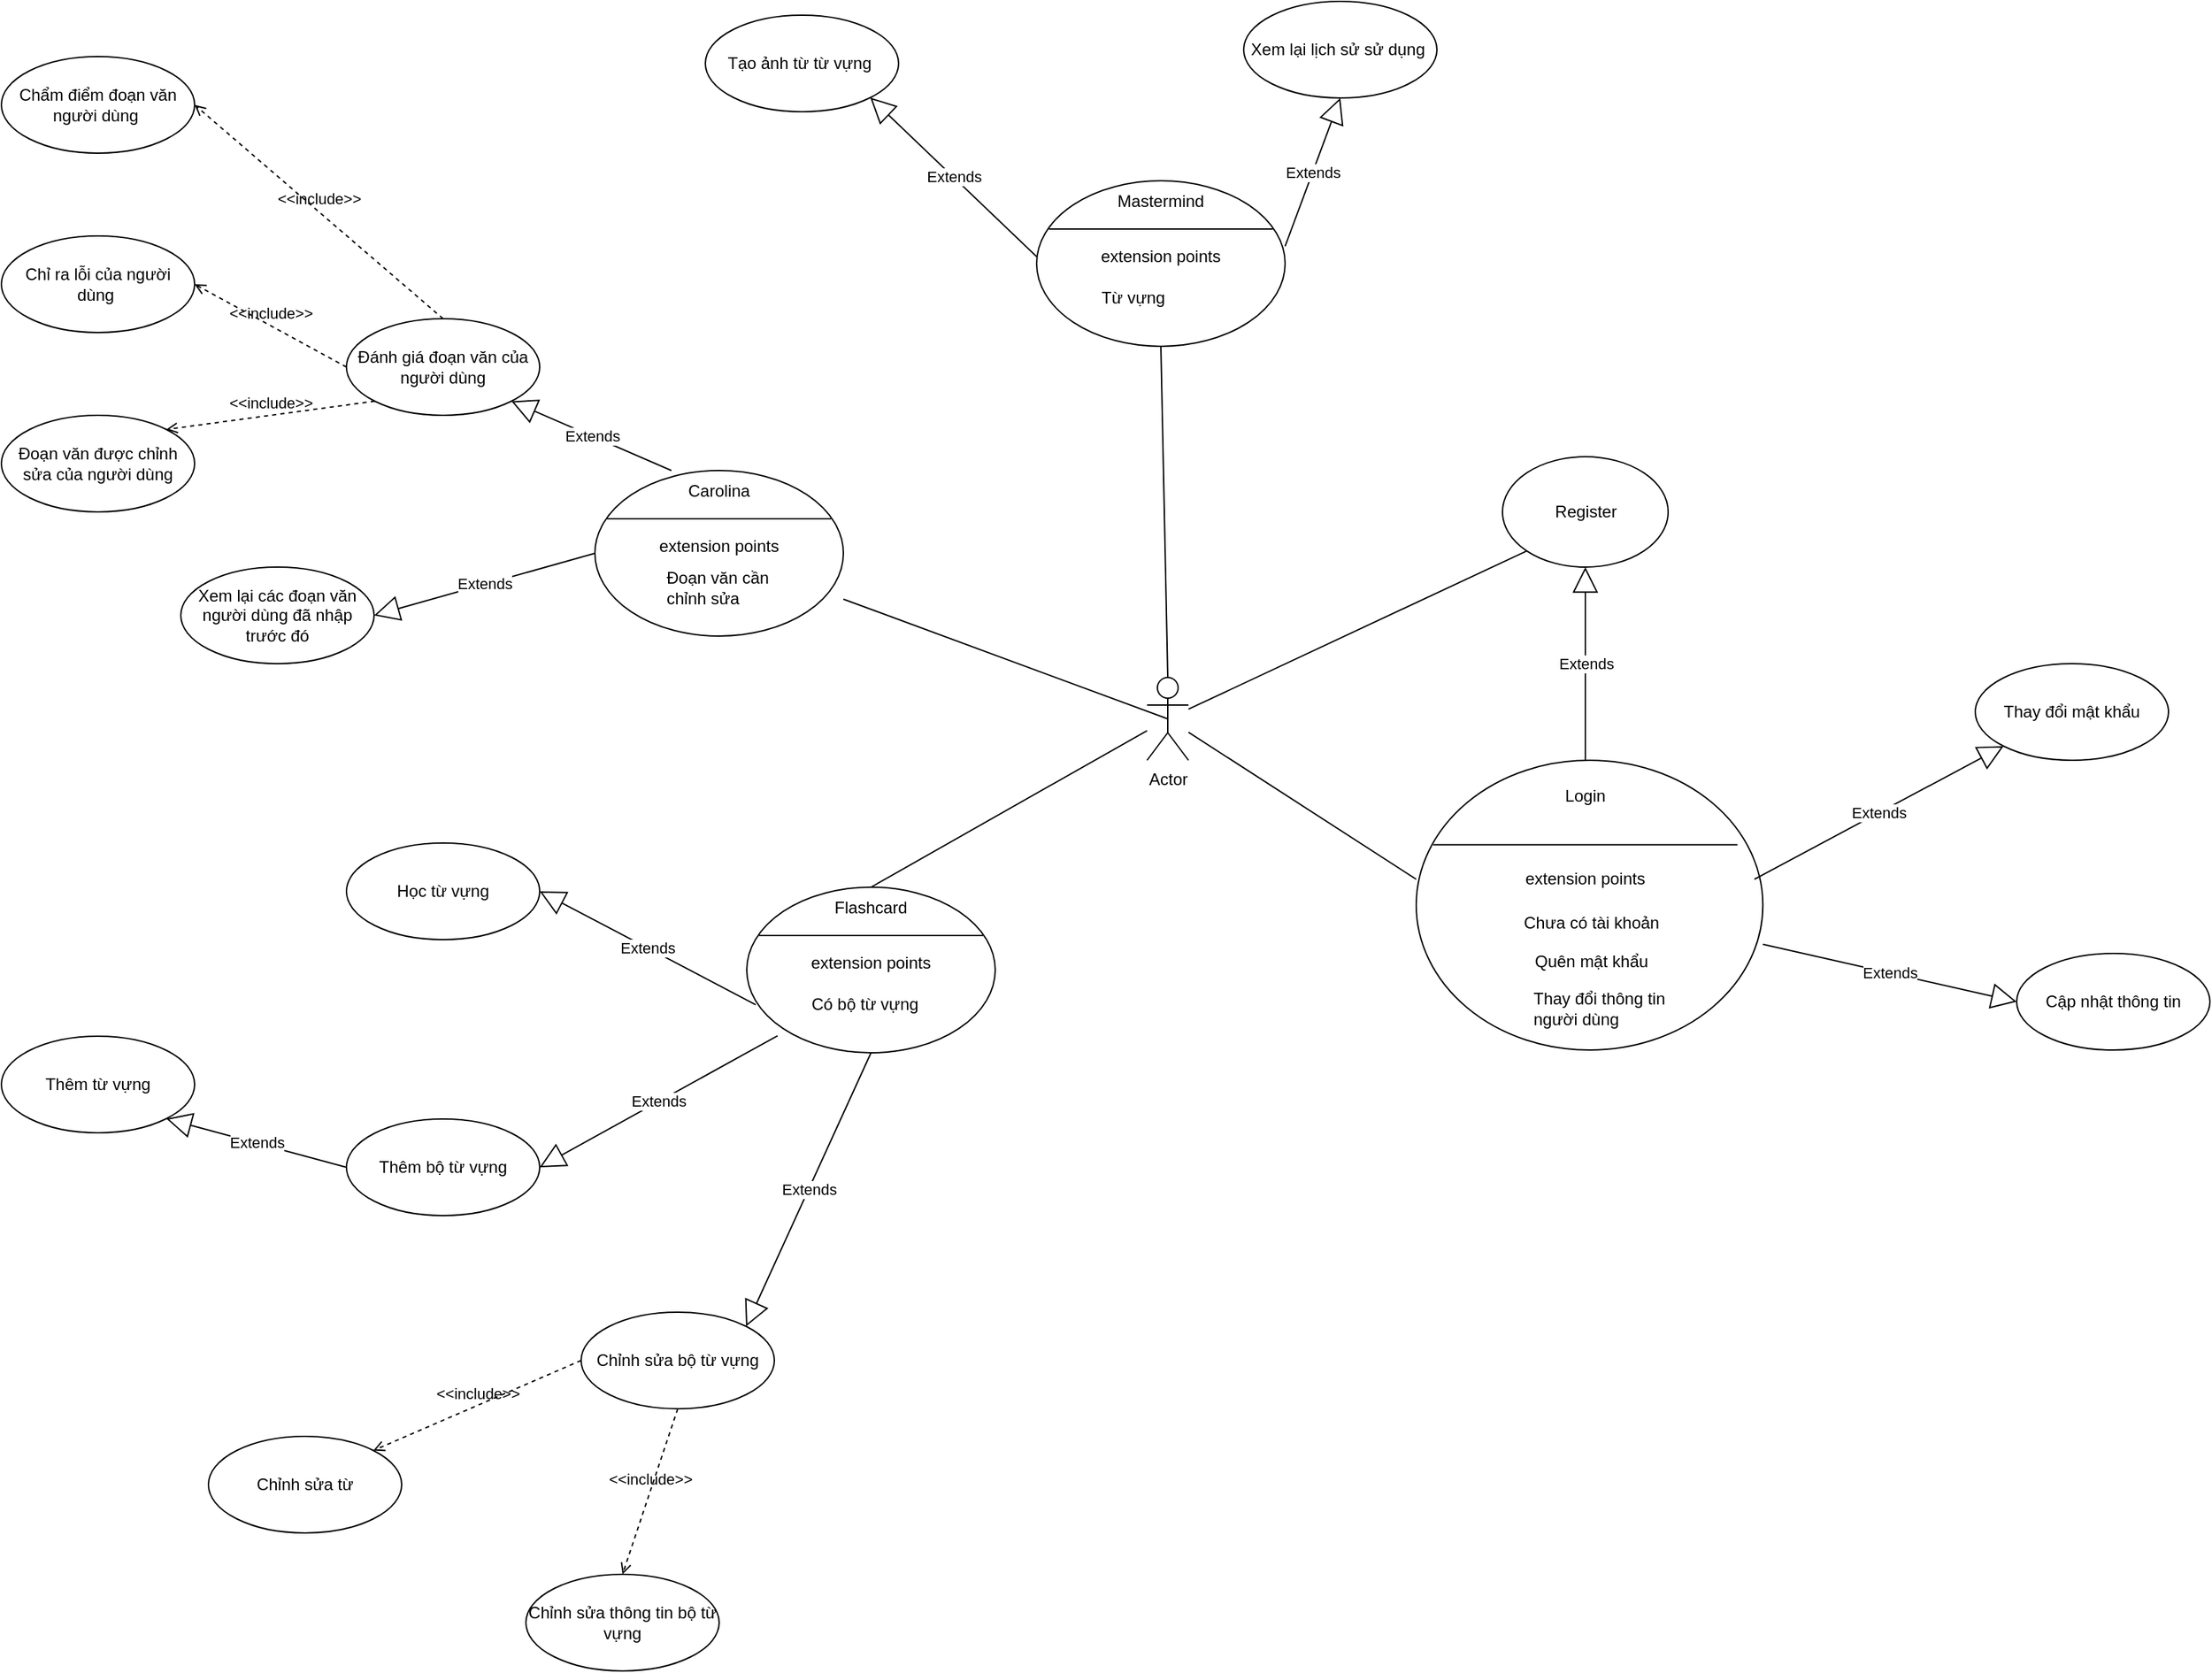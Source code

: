 <mxfile version="24.4.0" type="device" pages="11">
  <diagram name="Use-Case Diagram" id="KcRibwasmvVvdM6dy5NE">
    <mxGraphModel dx="1050" dy="669" grid="1" gridSize="10" guides="1" tooltips="1" connect="1" arrows="1" fold="1" page="1" pageScale="1" pageWidth="4681" pageHeight="3300" math="0" shadow="0">
      <root>
        <mxCell id="0" />
        <mxCell id="1" parent="0" />
        <mxCell id="0DPw3A4Dp9pLK03k4MNu-14" value="Actor" style="shape=umlActor;verticalLabelPosition=bottom;verticalAlign=top;html=1;outlineConnect=0;" parent="1" vertex="1">
          <mxGeometry x="940" y="690" width="30" height="60" as="geometry" />
        </mxCell>
        <mxCell id="0DPw3A4Dp9pLK03k4MNu-15" value="Register" style="ellipse;whiteSpace=wrap;html=1;" parent="1" vertex="1">
          <mxGeometry x="1197.5" y="530" width="120" height="80" as="geometry" />
        </mxCell>
        <mxCell id="0DPw3A4Dp9pLK03k4MNu-17" value="" style="endArrow=none;html=1;rounded=0;entryX=0;entryY=1;entryDx=0;entryDy=0;" parent="1" source="0DPw3A4Dp9pLK03k4MNu-14" target="0DPw3A4Dp9pLK03k4MNu-15" edge="1">
          <mxGeometry width="50" height="50" relative="1" as="geometry">
            <mxPoint x="1250" y="770" as="sourcePoint" />
            <mxPoint x="1300" y="720" as="targetPoint" />
          </mxGeometry>
        </mxCell>
        <mxCell id="0DPw3A4Dp9pLK03k4MNu-18" value="" style="endArrow=none;html=1;rounded=0;entryX=0;entryY=0.5;entryDx=0;entryDy=0;" parent="1" source="0DPw3A4Dp9pLK03k4MNu-14" target="0DPw3A4Dp9pLK03k4MNu-23" edge="1">
          <mxGeometry width="50" height="50" relative="1" as="geometry">
            <mxPoint x="980" y="764" as="sourcePoint" />
            <mxPoint x="1150" y="750" as="targetPoint" />
          </mxGeometry>
        </mxCell>
        <mxCell id="0DPw3A4Dp9pLK03k4MNu-19" value="Extends" style="endArrow=block;endSize=16;endFill=0;html=1;rounded=0;exitX=0.5;exitY=0;exitDx=0;exitDy=0;entryX=0.5;entryY=1;entryDx=0;entryDy=0;" parent="1" source="0DPw3A4Dp9pLK03k4MNu-21" target="0DPw3A4Dp9pLK03k4MNu-15" edge="1">
          <mxGeometry width="160" relative="1" as="geometry">
            <mxPoint x="1210" y="710" as="sourcePoint" />
            <mxPoint x="1360" y="750" as="targetPoint" />
          </mxGeometry>
        </mxCell>
        <mxCell id="0DPw3A4Dp9pLK03k4MNu-20" value="" style="shape=ellipse;container=1;horizontal=1;horizontalStack=0;resizeParent=1;resizeParentMax=0;resizeLast=0;html=1;dashed=0;collapsible=0;" parent="1" vertex="1">
          <mxGeometry x="1135" y="750" width="251.13" height="210" as="geometry" />
        </mxCell>
        <mxCell id="0DPw3A4Dp9pLK03k4MNu-21" value="Login" style="html=1;strokeColor=none;fillColor=none;align=center;verticalAlign=middle;rotatable=0;whiteSpace=wrap;" parent="0DPw3A4Dp9pLK03k4MNu-20" vertex="1">
          <mxGeometry width="245.0" height="52.5" as="geometry" />
        </mxCell>
        <mxCell id="0DPw3A4Dp9pLK03k4MNu-22" value="" style="line;strokeWidth=1;fillColor=none;rotatable=0;labelPosition=right;points=[];portConstraint=eastwest;dashed=0;resizeWidth=1;" parent="0DPw3A4Dp9pLK03k4MNu-20" vertex="1">
          <mxGeometry x="12.25" y="52.5" width="220.5" height="17.5" as="geometry" />
        </mxCell>
        <mxCell id="0DPw3A4Dp9pLK03k4MNu-23" value="extension points" style="text;html=1;align=center;verticalAlign=middle;rotatable=0;fillColor=none;strokeColor=none;whiteSpace=wrap;" parent="0DPw3A4Dp9pLK03k4MNu-20" vertex="1">
          <mxGeometry y="60" width="245.0" height="52.5" as="geometry" />
        </mxCell>
        <mxCell id="0DPw3A4Dp9pLK03k4MNu-24" value="Chưa có tài khoản" style="text;html=1;align=left;verticalAlign=middle;rotatable=0;spacingLeft=25;fillColor=none;strokeColor=none;whiteSpace=wrap;" parent="0DPw3A4Dp9pLK03k4MNu-20" vertex="1">
          <mxGeometry x="51.12" y="91.88" width="148.88" height="52.5" as="geometry" />
        </mxCell>
        <mxCell id="0DPw3A4Dp9pLK03k4MNu-29" value="Quên mật khẩu" style="text;html=1;align=left;verticalAlign=middle;rotatable=0;spacingLeft=25;fillColor=none;strokeColor=none;whiteSpace=wrap;" parent="0DPw3A4Dp9pLK03k4MNu-20" vertex="1">
          <mxGeometry x="59.19" y="120.01" width="132.75" height="52.5" as="geometry" />
        </mxCell>
        <mxCell id="0DPw3A4Dp9pLK03k4MNu-32" value="Thay đổi thông tin người dùng" style="text;html=1;align=left;verticalAlign=middle;rotatable=0;spacingLeft=25;fillColor=none;strokeColor=none;whiteSpace=wrap;" parent="0DPw3A4Dp9pLK03k4MNu-20" vertex="1">
          <mxGeometry x="58.06" y="160" width="128.87" height="40" as="geometry" />
        </mxCell>
        <mxCell id="0DPw3A4Dp9pLK03k4MNu-30" value="Extends" style="endArrow=block;endSize=16;endFill=0;html=1;rounded=0;exitX=1;exitY=0.5;exitDx=0;exitDy=0;entryX=0;entryY=1;entryDx=0;entryDy=0;" parent="1" source="0DPw3A4Dp9pLK03k4MNu-23" target="0DPw3A4Dp9pLK03k4MNu-31" edge="1">
          <mxGeometry width="160" relative="1" as="geometry">
            <mxPoint x="1410" y="940" as="sourcePoint" />
            <mxPoint x="1410" y="800" as="targetPoint" />
          </mxGeometry>
        </mxCell>
        <mxCell id="0DPw3A4Dp9pLK03k4MNu-31" value="Thay đổi mật khẩu" style="ellipse;whiteSpace=wrap;html=1;" parent="1" vertex="1">
          <mxGeometry x="1540" y="680" width="140" height="70" as="geometry" />
        </mxCell>
        <mxCell id="0DPw3A4Dp9pLK03k4MNu-33" value="Extends" style="endArrow=block;endSize=16;endFill=0;html=1;rounded=0;entryX=0;entryY=0.5;entryDx=0;entryDy=0;" parent="1" source="0DPw3A4Dp9pLK03k4MNu-20" target="0DPw3A4Dp9pLK03k4MNu-34" edge="1">
          <mxGeometry width="160" relative="1" as="geometry">
            <mxPoint x="1400" y="966" as="sourcePoint" />
            <mxPoint x="1430" y="930" as="targetPoint" />
          </mxGeometry>
        </mxCell>
        <mxCell id="0DPw3A4Dp9pLK03k4MNu-34" value="Cập nhật thông tin" style="ellipse;whiteSpace=wrap;html=1;" parent="1" vertex="1">
          <mxGeometry x="1570" y="890" width="140" height="70" as="geometry" />
        </mxCell>
        <mxCell id="0DPw3A4Dp9pLK03k4MNu-36" value="" style="shape=ellipse;container=1;horizontal=1;horizontalStack=0;resizeParent=1;resizeParentMax=0;resizeLast=0;html=1;dashed=0;collapsible=0;" parent="1" vertex="1">
          <mxGeometry x="650" y="842" width="180" height="120" as="geometry" />
        </mxCell>
        <mxCell id="0DPw3A4Dp9pLK03k4MNu-37" value="Flashcard" style="html=1;strokeColor=none;fillColor=none;align=center;verticalAlign=middle;rotatable=0;whiteSpace=wrap;" parent="0DPw3A4Dp9pLK03k4MNu-36" vertex="1">
          <mxGeometry width="180" height="30" as="geometry" />
        </mxCell>
        <mxCell id="0DPw3A4Dp9pLK03k4MNu-38" value="" style="line;strokeWidth=1;fillColor=none;rotatable=0;labelPosition=right;points=[];portConstraint=eastwest;dashed=0;resizeWidth=1;" parent="0DPw3A4Dp9pLK03k4MNu-36" vertex="1">
          <mxGeometry x="9" y="30" width="162" height="10" as="geometry" />
        </mxCell>
        <mxCell id="0DPw3A4Dp9pLK03k4MNu-39" value="extension points" style="text;html=1;align=center;verticalAlign=middle;rotatable=0;fillColor=none;strokeColor=none;whiteSpace=wrap;" parent="0DPw3A4Dp9pLK03k4MNu-36" vertex="1">
          <mxGeometry y="40" width="180" height="30" as="geometry" />
        </mxCell>
        <mxCell id="0DPw3A4Dp9pLK03k4MNu-40" value="Có bộ từ vựng" style="text;html=1;align=left;verticalAlign=middle;rotatable=0;spacingLeft=25;fillColor=none;strokeColor=none;whiteSpace=wrap;" parent="0DPw3A4Dp9pLK03k4MNu-36" vertex="1">
          <mxGeometry x="20" y="70" width="130" height="30" as="geometry" />
        </mxCell>
        <mxCell id="0DPw3A4Dp9pLK03k4MNu-41" value="" style="endArrow=none;html=1;rounded=0;entryX=0.5;entryY=0;entryDx=0;entryDy=0;" parent="1" source="0DPw3A4Dp9pLK03k4MNu-14" target="0DPw3A4Dp9pLK03k4MNu-37" edge="1">
          <mxGeometry width="50" height="50" relative="1" as="geometry">
            <mxPoint x="810" y="810" as="sourcePoint" />
            <mxPoint x="975" y="916" as="targetPoint" />
          </mxGeometry>
        </mxCell>
        <mxCell id="0DPw3A4Dp9pLK03k4MNu-42" value="Học từ vựng" style="ellipse;whiteSpace=wrap;html=1;" parent="1" vertex="1">
          <mxGeometry x="360" y="810" width="140" height="70" as="geometry" />
        </mxCell>
        <mxCell id="0DPw3A4Dp9pLK03k4MNu-43" value="Extends" style="endArrow=block;endSize=16;endFill=0;html=1;rounded=0;exitX=0.036;exitY=0.71;exitDx=0;exitDy=0;entryX=1;entryY=0.5;entryDx=0;entryDy=0;exitPerimeter=0;" parent="1" source="0DPw3A4Dp9pLK03k4MNu-36" target="0DPw3A4Dp9pLK03k4MNu-42" edge="1">
          <mxGeometry width="160" relative="1" as="geometry">
            <mxPoint x="520" y="830" as="sourcePoint" />
            <mxPoint x="520" y="690" as="targetPoint" />
          </mxGeometry>
        </mxCell>
        <mxCell id="0DPw3A4Dp9pLK03k4MNu-44" value="Thêm bộ từ vựng" style="ellipse;whiteSpace=wrap;html=1;" parent="1" vertex="1">
          <mxGeometry x="360" y="1010" width="140" height="70" as="geometry" />
        </mxCell>
        <mxCell id="0DPw3A4Dp9pLK03k4MNu-45" value="Chỉnh sửa bộ từ vựng" style="ellipse;whiteSpace=wrap;html=1;" parent="1" vertex="1">
          <mxGeometry x="530" y="1150" width="140" height="70" as="geometry" />
        </mxCell>
        <mxCell id="0DPw3A4Dp9pLK03k4MNu-46" value="Extends" style="endArrow=block;endSize=16;endFill=0;html=1;rounded=0;exitX=0;exitY=0.5;exitDx=0;exitDy=0;entryX=1;entryY=1;entryDx=0;entryDy=0;" parent="1" source="0DPw3A4Dp9pLK03k4MNu-44" target="0DPw3A4Dp9pLK03k4MNu-47" edge="1">
          <mxGeometry width="160" relative="1" as="geometry">
            <mxPoint x="346" y="1050" as="sourcePoint" />
            <mxPoint x="280" y="1020" as="targetPoint" />
          </mxGeometry>
        </mxCell>
        <mxCell id="0DPw3A4Dp9pLK03k4MNu-47" value="Thêm từ vựng" style="ellipse;whiteSpace=wrap;html=1;" parent="1" vertex="1">
          <mxGeometry x="110" y="950" width="140" height="70" as="geometry" />
        </mxCell>
        <mxCell id="0DPw3A4Dp9pLK03k4MNu-48" value="Extends" style="endArrow=block;endSize=16;endFill=0;html=1;rounded=0;exitX=0.124;exitY=0.897;exitDx=0;exitDy=0;entryX=1;entryY=0.5;entryDx=0;entryDy=0;exitPerimeter=0;" parent="1" source="0DPw3A4Dp9pLK03k4MNu-36" target="0DPw3A4Dp9pLK03k4MNu-44" edge="1">
          <mxGeometry width="160" relative="1" as="geometry">
            <mxPoint x="646" y="1072" as="sourcePoint" />
            <mxPoint x="490" y="990" as="targetPoint" />
          </mxGeometry>
        </mxCell>
        <mxCell id="0DPw3A4Dp9pLK03k4MNu-49" value="Extends" style="endArrow=block;endSize=16;endFill=0;html=1;rounded=0;exitX=0.5;exitY=1;exitDx=0;exitDy=0;entryX=1;entryY=0;entryDx=0;entryDy=0;" parent="1" source="0DPw3A4Dp9pLK03k4MNu-36" target="0DPw3A4Dp9pLK03k4MNu-45" edge="1">
          <mxGeometry width="160" relative="1" as="geometry">
            <mxPoint x="682" y="960" as="sourcePoint" />
            <mxPoint x="510" y="1055" as="targetPoint" />
          </mxGeometry>
        </mxCell>
        <mxCell id="0DPw3A4Dp9pLK03k4MNu-50" value="&amp;lt;&amp;lt;include&amp;gt;&amp;gt;" style="html=1;verticalAlign=bottom;labelBackgroundColor=none;endArrow=open;endFill=0;dashed=1;rounded=0;exitX=0;exitY=0.5;exitDx=0;exitDy=0;entryX=1;entryY=0;entryDx=0;entryDy=0;" parent="1" source="0DPw3A4Dp9pLK03k4MNu-45" target="0DPw3A4Dp9pLK03k4MNu-51" edge="1">
          <mxGeometry x="0.001" width="160" relative="1" as="geometry">
            <mxPoint x="660" y="1230" as="sourcePoint" />
            <mxPoint x="390" y="1250" as="targetPoint" />
            <mxPoint as="offset" />
          </mxGeometry>
        </mxCell>
        <mxCell id="0DPw3A4Dp9pLK03k4MNu-51" value="Chỉnh sửa từ" style="ellipse;whiteSpace=wrap;html=1;" parent="1" vertex="1">
          <mxGeometry x="260" y="1240" width="140" height="70" as="geometry" />
        </mxCell>
        <mxCell id="0DPw3A4Dp9pLK03k4MNu-52" value="Chỉnh sửa thông tin bộ từ vựng" style="ellipse;whiteSpace=wrap;html=1;" parent="1" vertex="1">
          <mxGeometry x="490" y="1340" width="140" height="70" as="geometry" />
        </mxCell>
        <mxCell id="0DPw3A4Dp9pLK03k4MNu-53" value="&amp;lt;&amp;lt;include&amp;gt;&amp;gt;" style="html=1;verticalAlign=bottom;labelBackgroundColor=none;endArrow=open;endFill=0;dashed=1;rounded=0;exitX=0.5;exitY=1;exitDx=0;exitDy=0;entryX=0.5;entryY=0;entryDx=0;entryDy=0;" parent="1" source="0DPw3A4Dp9pLK03k4MNu-45" target="0DPw3A4Dp9pLK03k4MNu-52" edge="1">
          <mxGeometry width="160" relative="1" as="geometry">
            <mxPoint x="620" y="1290" as="sourcePoint" />
            <mxPoint x="480" y="1355" as="targetPoint" />
          </mxGeometry>
        </mxCell>
        <mxCell id="cG2KfL0xKuCpc7DWFZHV-1" value="" style="shape=ellipse;container=1;horizontal=1;horizontalStack=0;resizeParent=1;resizeParentMax=0;resizeLast=0;html=1;dashed=0;collapsible=0;" parent="1" vertex="1">
          <mxGeometry x="540" y="540" width="180" height="120" as="geometry" />
        </mxCell>
        <mxCell id="cG2KfL0xKuCpc7DWFZHV-2" value="Carolina" style="html=1;strokeColor=none;fillColor=none;align=center;verticalAlign=middle;rotatable=0;whiteSpace=wrap;" parent="cG2KfL0xKuCpc7DWFZHV-1" vertex="1">
          <mxGeometry width="180" height="30" as="geometry" />
        </mxCell>
        <mxCell id="cG2KfL0xKuCpc7DWFZHV-3" value="" style="line;strokeWidth=1;fillColor=none;rotatable=0;labelPosition=right;points=[];portConstraint=eastwest;dashed=0;resizeWidth=1;" parent="cG2KfL0xKuCpc7DWFZHV-1" vertex="1">
          <mxGeometry x="9" y="30" width="162" height="10" as="geometry" />
        </mxCell>
        <mxCell id="cG2KfL0xKuCpc7DWFZHV-4" value="extension points" style="text;html=1;align=center;verticalAlign=middle;rotatable=0;fillColor=none;strokeColor=none;whiteSpace=wrap;" parent="cG2KfL0xKuCpc7DWFZHV-1" vertex="1">
          <mxGeometry y="40" width="180" height="30" as="geometry" />
        </mxCell>
        <mxCell id="cG2KfL0xKuCpc7DWFZHV-10" value="Đoạn văn cần chỉnh sửa" style="text;html=1;align=left;verticalAlign=middle;rotatable=0;spacingLeft=25;fillColor=none;strokeColor=none;whiteSpace=wrap;" parent="cG2KfL0xKuCpc7DWFZHV-1" vertex="1">
          <mxGeometry x="25" y="70" width="130" height="30" as="geometry" />
        </mxCell>
        <mxCell id="cG2KfL0xKuCpc7DWFZHV-6" value="" style="endArrow=none;html=1;rounded=0;exitX=0.5;exitY=0.5;exitDx=0;exitDy=0;exitPerimeter=0;" parent="1" source="0DPw3A4Dp9pLK03k4MNu-14" target="cG2KfL0xKuCpc7DWFZHV-1" edge="1">
          <mxGeometry width="50" height="50" relative="1" as="geometry">
            <mxPoint x="890" y="620" as="sourcePoint" />
            <mxPoint x="690" y="733" as="targetPoint" />
          </mxGeometry>
        </mxCell>
        <mxCell id="cG2KfL0xKuCpc7DWFZHV-9" value="Đánh giá đoạn văn của người dùng" style="ellipse;whiteSpace=wrap;html=1;" parent="1" vertex="1">
          <mxGeometry x="360" y="430" width="140" height="70" as="geometry" />
        </mxCell>
        <mxCell id="cG2KfL0xKuCpc7DWFZHV-17" value="Chẩm điểm đoạn văn người dùng&amp;nbsp;" style="ellipse;whiteSpace=wrap;html=1;" parent="1" vertex="1">
          <mxGeometry x="110" y="240" width="140" height="70" as="geometry" />
        </mxCell>
        <mxCell id="cG2KfL0xKuCpc7DWFZHV-18" value="Chỉ ra lỗi của người dùng&amp;nbsp;" style="ellipse;whiteSpace=wrap;html=1;" parent="1" vertex="1">
          <mxGeometry x="110" y="370" width="140" height="70" as="geometry" />
        </mxCell>
        <mxCell id="cG2KfL0xKuCpc7DWFZHV-19" value="Đoạn văn được chỉnh sửa của người dùng" style="ellipse;whiteSpace=wrap;html=1;" parent="1" vertex="1">
          <mxGeometry x="110" y="500" width="140" height="70" as="geometry" />
        </mxCell>
        <mxCell id="cG2KfL0xKuCpc7DWFZHV-20" value="Extends" style="endArrow=block;endSize=16;endFill=0;html=1;rounded=0;entryX=1;entryY=1;entryDx=0;entryDy=0;" parent="1" source="cG2KfL0xKuCpc7DWFZHV-2" target="cG2KfL0xKuCpc7DWFZHV-9" edge="1">
          <mxGeometry width="160" relative="1" as="geometry">
            <mxPoint x="556" y="690" as="sourcePoint" />
            <mxPoint x="400" y="608" as="targetPoint" />
          </mxGeometry>
        </mxCell>
        <mxCell id="cG2KfL0xKuCpc7DWFZHV-21" value="&amp;lt;&amp;lt;include&amp;gt;&amp;gt;" style="html=1;verticalAlign=bottom;labelBackgroundColor=none;endArrow=open;endFill=0;dashed=1;rounded=0;exitX=0.5;exitY=0;exitDx=0;exitDy=0;entryX=1;entryY=0.5;entryDx=0;entryDy=0;" parent="1" source="cG2KfL0xKuCpc7DWFZHV-9" target="cG2KfL0xKuCpc7DWFZHV-17" edge="1">
          <mxGeometry x="0.001" width="160" relative="1" as="geometry">
            <mxPoint x="411" y="815" as="sourcePoint" />
            <mxPoint x="260" y="880" as="targetPoint" />
            <mxPoint as="offset" />
          </mxGeometry>
        </mxCell>
        <mxCell id="cG2KfL0xKuCpc7DWFZHV-22" value="&amp;lt;&amp;lt;include&amp;gt;&amp;gt;" style="html=1;verticalAlign=bottom;labelBackgroundColor=none;endArrow=open;endFill=0;dashed=1;rounded=0;exitX=0;exitY=0.5;exitDx=0;exitDy=0;entryX=1;entryY=0.5;entryDx=0;entryDy=0;" parent="1" source="cG2KfL0xKuCpc7DWFZHV-9" target="cG2KfL0xKuCpc7DWFZHV-18" edge="1">
          <mxGeometry x="0.001" width="160" relative="1" as="geometry">
            <mxPoint x="440" y="440" as="sourcePoint" />
            <mxPoint x="330" y="295" as="targetPoint" />
            <mxPoint as="offset" />
          </mxGeometry>
        </mxCell>
        <mxCell id="cG2KfL0xKuCpc7DWFZHV-23" value="&amp;lt;&amp;lt;include&amp;gt;&amp;gt;" style="html=1;verticalAlign=bottom;labelBackgroundColor=none;endArrow=open;endFill=0;dashed=1;rounded=0;exitX=0;exitY=1;exitDx=0;exitDy=0;entryX=1;entryY=0;entryDx=0;entryDy=0;" parent="1" source="cG2KfL0xKuCpc7DWFZHV-9" target="cG2KfL0xKuCpc7DWFZHV-19" edge="1">
          <mxGeometry x="0.001" width="160" relative="1" as="geometry">
            <mxPoint x="370" y="475" as="sourcePoint" />
            <mxPoint x="260" y="415" as="targetPoint" />
            <mxPoint as="offset" />
          </mxGeometry>
        </mxCell>
        <mxCell id="cG2KfL0xKuCpc7DWFZHV-24" value="Xem lại các đoạn văn người dùng đã nhập trước đó" style="ellipse;whiteSpace=wrap;html=1;" parent="1" vertex="1">
          <mxGeometry x="240" y="610" width="140" height="70" as="geometry" />
        </mxCell>
        <mxCell id="cG2KfL0xKuCpc7DWFZHV-25" value="Extends" style="endArrow=block;endSize=16;endFill=0;html=1;rounded=0;entryX=1;entryY=0.5;entryDx=0;entryDy=0;exitX=0;exitY=0.5;exitDx=0;exitDy=0;" parent="1" source="cG2KfL0xKuCpc7DWFZHV-1" target="cG2KfL0xKuCpc7DWFZHV-24" edge="1">
          <mxGeometry width="160" relative="1" as="geometry">
            <mxPoint x="630" y="820" as="sourcePoint" />
            <mxPoint x="514" y="770" as="targetPoint" />
          </mxGeometry>
        </mxCell>
        <mxCell id="cG2KfL0xKuCpc7DWFZHV-28" value="" style="shape=ellipse;container=1;horizontal=1;horizontalStack=0;resizeParent=1;resizeParentMax=0;resizeLast=0;html=1;dashed=0;collapsible=0;" parent="1" vertex="1">
          <mxGeometry x="860" y="330" width="180" height="120" as="geometry" />
        </mxCell>
        <mxCell id="cG2KfL0xKuCpc7DWFZHV-29" value="Mastermind" style="html=1;strokeColor=none;fillColor=none;align=center;verticalAlign=middle;rotatable=0;whiteSpace=wrap;" parent="cG2KfL0xKuCpc7DWFZHV-28" vertex="1">
          <mxGeometry width="180" height="30" as="geometry" />
        </mxCell>
        <mxCell id="cG2KfL0xKuCpc7DWFZHV-30" value="" style="line;strokeWidth=1;fillColor=none;rotatable=0;labelPosition=right;points=[];portConstraint=eastwest;dashed=0;resizeWidth=1;" parent="cG2KfL0xKuCpc7DWFZHV-28" vertex="1">
          <mxGeometry x="9" y="30" width="162" height="10" as="geometry" />
        </mxCell>
        <mxCell id="cG2KfL0xKuCpc7DWFZHV-31" value="extension points" style="text;html=1;align=center;verticalAlign=middle;rotatable=0;fillColor=none;strokeColor=none;whiteSpace=wrap;" parent="cG2KfL0xKuCpc7DWFZHV-28" vertex="1">
          <mxGeometry y="40" width="180" height="30" as="geometry" />
        </mxCell>
        <mxCell id="cG2KfL0xKuCpc7DWFZHV-32" value="Từ vựng&amp;nbsp;" style="text;html=1;align=left;verticalAlign=middle;rotatable=0;spacingLeft=25;fillColor=none;strokeColor=none;whiteSpace=wrap;" parent="cG2KfL0xKuCpc7DWFZHV-28" vertex="1">
          <mxGeometry x="20" y="70" width="130" height="30" as="geometry" />
        </mxCell>
        <mxCell id="cG2KfL0xKuCpc7DWFZHV-33" value="" style="endArrow=none;html=1;rounded=0;entryX=0.5;entryY=1;entryDx=0;entryDy=0;exitX=0.5;exitY=0;exitDx=0;exitDy=0;exitPerimeter=0;" parent="1" source="0DPw3A4Dp9pLK03k4MNu-14" target="cG2KfL0xKuCpc7DWFZHV-28" edge="1">
          <mxGeometry width="50" height="50" relative="1" as="geometry">
            <mxPoint x="980" y="723" as="sourcePoint" />
            <mxPoint x="1225" y="608" as="targetPoint" />
          </mxGeometry>
        </mxCell>
        <mxCell id="cG2KfL0xKuCpc7DWFZHV-35" value="Extends" style="endArrow=block;endSize=16;endFill=0;html=1;rounded=0;entryX=1;entryY=1;entryDx=0;entryDy=0;exitX=0;exitY=0.5;exitDx=0;exitDy=0;" parent="1" source="cG2KfL0xKuCpc7DWFZHV-31" target="cG2KfL0xKuCpc7DWFZHV-36" edge="1">
          <mxGeometry width="160" relative="1" as="geometry">
            <mxPoint x="860" y="320" as="sourcePoint" />
            <mxPoint x="744" y="270" as="targetPoint" />
          </mxGeometry>
        </mxCell>
        <mxCell id="cG2KfL0xKuCpc7DWFZHV-36" value="Tạo ảnh từ từ vựng&amp;nbsp;" style="ellipse;whiteSpace=wrap;html=1;" parent="1" vertex="1">
          <mxGeometry x="620" y="210" width="140" height="70" as="geometry" />
        </mxCell>
        <mxCell id="cG2KfL0xKuCpc7DWFZHV-39" value="Xem lại lịch sử sử dụng&amp;nbsp;" style="ellipse;whiteSpace=wrap;html=1;" parent="1" vertex="1">
          <mxGeometry x="1010" y="200" width="140" height="70" as="geometry" />
        </mxCell>
        <mxCell id="cG2KfL0xKuCpc7DWFZHV-40" value="Extends" style="endArrow=block;endSize=16;endFill=0;html=1;rounded=0;entryX=0.5;entryY=1;entryDx=0;entryDy=0;exitX=1;exitY=0.25;exitDx=0;exitDy=0;" parent="1" source="cG2KfL0xKuCpc7DWFZHV-31" target="cG2KfL0xKuCpc7DWFZHV-39" edge="1">
          <mxGeometry width="160" relative="1" as="geometry">
            <mxPoint x="918" y="340" as="sourcePoint" />
            <mxPoint x="749" y="280" as="targetPoint" />
          </mxGeometry>
        </mxCell>
      </root>
    </mxGraphModel>
  </diagram>
  <diagram id="gP70hhocbkEgdNil8nW2" name="Register_activity">
    <mxGraphModel dx="1050" dy="669" grid="1" gridSize="10" guides="1" tooltips="1" connect="1" arrows="1" fold="1" page="1" pageScale="1" pageWidth="3300" pageHeight="4681" math="0" shadow="0">
      <root>
        <mxCell id="0" />
        <mxCell id="1" parent="0" />
        <mxCell id="aPFZw-jt1aRynHHRrmMn-6" style="edgeStyle=orthogonalEdgeStyle;rounded=0;orthogonalLoop=1;jettySize=auto;html=1;exitX=0.5;exitY=1;exitDx=0;exitDy=0;entryX=0.5;entryY=0;entryDx=0;entryDy=0;" parent="1" source="aPFZw-jt1aRynHHRrmMn-1" target="aPFZw-jt1aRynHHRrmMn-2" edge="1">
          <mxGeometry relative="1" as="geometry" />
        </mxCell>
        <mxCell id="aPFZw-jt1aRynHHRrmMn-1" value="" style="ellipse;fillColor=strokeColor;html=1;" parent="1" vertex="1">
          <mxGeometry x="550" y="440" width="30" height="30" as="geometry" />
        </mxCell>
        <mxCell id="aPFZw-jt1aRynHHRrmMn-8" value="" style="edgeStyle=orthogonalEdgeStyle;rounded=0;orthogonalLoop=1;jettySize=auto;html=1;" parent="1" source="aPFZw-jt1aRynHHRrmMn-2" target="aPFZw-jt1aRynHHRrmMn-7" edge="1">
          <mxGeometry relative="1" as="geometry" />
        </mxCell>
        <mxCell id="aPFZw-jt1aRynHHRrmMn-2" value="Điền thông tin vào trong user_form" style="html=1;align=center;verticalAlign=top;rounded=1;absoluteArcSize=1;arcSize=10;dashed=0;whiteSpace=wrap;" parent="1" vertex="1">
          <mxGeometry x="495" y="540" width="140" height="40" as="geometry" />
        </mxCell>
        <mxCell id="aPFZw-jt1aRynHHRrmMn-3" value="Register" style="shape=note2;boundedLbl=1;whiteSpace=wrap;html=1;size=25;verticalAlign=top;align=center;" parent="1" vertex="1">
          <mxGeometry x="330" y="330" width="120" height="60" as="geometry" />
        </mxCell>
        <mxCell id="aPFZw-jt1aRynHHRrmMn-5" style="edgeStyle=orthogonalEdgeStyle;rounded=0;orthogonalLoop=1;jettySize=auto;html=1;entryX=0;entryY=0.5;entryDx=0;entryDy=0;" parent="1" source="aPFZw-jt1aRynHHRrmMn-4" target="aPFZw-jt1aRynHHRrmMn-1" edge="1">
          <mxGeometry relative="1" as="geometry" />
        </mxCell>
        <mxCell id="aPFZw-jt1aRynHHRrmMn-4" value="Người dùng chưa có tài khoản" style="fontStyle=0;html=1;whiteSpace=wrap;" parent="1" vertex="1">
          <mxGeometry x="230" y="435" width="120" height="40" as="geometry" />
        </mxCell>
        <mxCell id="aPFZw-jt1aRynHHRrmMn-9" style="edgeStyle=orthogonalEdgeStyle;rounded=0;orthogonalLoop=1;jettySize=auto;html=1;entryX=1;entryY=0.5;entryDx=0;entryDy=0;" parent="1" source="aPFZw-jt1aRynHHRrmMn-7" target="aPFZw-jt1aRynHHRrmMn-2" edge="1">
          <mxGeometry relative="1" as="geometry">
            <Array as="points">
              <mxPoint x="655" y="685" />
              <mxPoint x="655" y="560" />
            </Array>
          </mxGeometry>
        </mxCell>
        <mxCell id="aPFZw-jt1aRynHHRrmMn-13" style="edgeStyle=orthogonalEdgeStyle;rounded=0;orthogonalLoop=1;jettySize=auto;html=1;entryX=0.5;entryY=0;entryDx=0;entryDy=0;" parent="1" source="aPFZw-jt1aRynHHRrmMn-7" target="aPFZw-jt1aRynHHRrmMn-12" edge="1">
          <mxGeometry relative="1" as="geometry" />
        </mxCell>
        <mxCell id="aPFZw-jt1aRynHHRrmMn-7" value="" style="rhombus;" parent="1" vertex="1">
          <mxGeometry x="550" y="670" width="30" height="30" as="geometry" />
        </mxCell>
        <mxCell id="aPFZw-jt1aRynHHRrmMn-10" value="Không hợp lệ" style="text;html=1;align=center;verticalAlign=middle;resizable=0;points=[];autosize=1;strokeColor=none;fillColor=none;" parent="1" vertex="1">
          <mxGeometry x="660" y="620" width="100" height="30" as="geometry" />
        </mxCell>
        <mxCell id="aPFZw-jt1aRynHHRrmMn-15" style="edgeStyle=orthogonalEdgeStyle;rounded=0;orthogonalLoop=1;jettySize=auto;html=1;entryX=0.5;entryY=0;entryDx=0;entryDy=0;" parent="1" source="aPFZw-jt1aRynHHRrmMn-12" target="aPFZw-jt1aRynHHRrmMn-14" edge="1">
          <mxGeometry relative="1" as="geometry" />
        </mxCell>
        <mxCell id="aPFZw-jt1aRynHHRrmMn-12" value="Thông báo đăng kí thành công (register_done)" style="html=1;align=center;verticalAlign=top;rounded=1;absoluteArcSize=1;arcSize=10;dashed=0;whiteSpace=wrap;" parent="1" vertex="1">
          <mxGeometry x="495" y="790" width="140" height="40" as="geometry" />
        </mxCell>
        <mxCell id="aPFZw-jt1aRynHHRrmMn-18" style="edgeStyle=orthogonalEdgeStyle;rounded=0;orthogonalLoop=1;jettySize=auto;html=1;entryX=1;entryY=0.5;entryDx=0;entryDy=0;" parent="1" source="aPFZw-jt1aRynHHRrmMn-14" target="aPFZw-jt1aRynHHRrmMn-16" edge="1">
          <mxGeometry relative="1" as="geometry" />
        </mxCell>
        <mxCell id="aPFZw-jt1aRynHHRrmMn-19" style="edgeStyle=orthogonalEdgeStyle;rounded=0;orthogonalLoop=1;jettySize=auto;html=1;" parent="1" source="aPFZw-jt1aRynHHRrmMn-14" edge="1">
          <mxGeometry relative="1" as="geometry">
            <mxPoint x="565" y="1030" as="targetPoint" />
          </mxGeometry>
        </mxCell>
        <mxCell id="aPFZw-jt1aRynHHRrmMn-14" value="" style="rhombus;" parent="1" vertex="1">
          <mxGeometry x="550" y="910" width="30" height="30" as="geometry" />
        </mxCell>
        <mxCell id="aPFZw-jt1aRynHHRrmMn-16" value="Login&amp;nbsp;" style="html=1;align=center;verticalAlign=top;rounded=1;absoluteArcSize=1;arcSize=10;dashed=0;whiteSpace=wrap;" parent="1" vertex="1">
          <mxGeometry x="290" y="905" width="140" height="40" as="geometry" />
        </mxCell>
        <mxCell id="aPFZw-jt1aRynHHRrmMn-20" value="" style="ellipse;html=1;shape=endState;fillColor=strokeColor;" parent="1" vertex="1">
          <mxGeometry x="550" y="1030" width="30" height="30" as="geometry" />
        </mxCell>
      </root>
    </mxGraphModel>
  </diagram>
  <diagram id="cXgwg4G63426jOUSIh5y" name="Login_activity">
    <mxGraphModel dx="1843" dy="956" grid="0" gridSize="10" guides="1" tooltips="1" connect="1" arrows="1" fold="1" page="1" pageScale="1" pageWidth="3300" pageHeight="4681" math="0" shadow="0">
      <root>
        <mxCell id="0" />
        <mxCell id="1" parent="0" />
        <mxCell id="0ZyoxE8hcd6cBAoxdiCI-2" style="edgeStyle=orthogonalEdgeStyle;rounded=0;orthogonalLoop=1;jettySize=auto;html=1;" parent="1" source="UIgjYERl8v2XoCaLod8m-1" target="0ZyoxE8hcd6cBAoxdiCI-1" edge="1">
          <mxGeometry relative="1" as="geometry" />
        </mxCell>
        <mxCell id="UIgjYERl8v2XoCaLod8m-1" value="" style="ellipse;fillColor=strokeColor;html=1;" parent="1" vertex="1">
          <mxGeometry x="690" y="175" width="30" height="30" as="geometry" />
        </mxCell>
        <mxCell id="eWtBvS3ugPcyO3-SCLPH-6" style="edgeStyle=orthogonalEdgeStyle;rounded=0;orthogonalLoop=1;jettySize=auto;html=1;entryX=0;entryY=0.5;entryDx=0;entryDy=0;" parent="1" source="eWtBvS3ugPcyO3-SCLPH-5" target="UIgjYERl8v2XoCaLod8m-1" edge="1">
          <mxGeometry relative="1" as="geometry" />
        </mxCell>
        <mxCell id="eWtBvS3ugPcyO3-SCLPH-5" value="Người dùng đã có tài khoản" style="fontStyle=0;html=1;whiteSpace=wrap;" parent="1" vertex="1">
          <mxGeometry x="320" y="170" width="120" height="40" as="geometry" />
        </mxCell>
        <mxCell id="ZAMnJX0O_FJBbpvH_zeM-2" style="edgeStyle=orthogonalEdgeStyle;rounded=0;orthogonalLoop=1;jettySize=auto;html=1;entryX=0.5;entryY=0;entryDx=0;entryDy=0;" parent="1" source="0ZyoxE8hcd6cBAoxdiCI-1" target="ZAMnJX0O_FJBbpvH_zeM-1" edge="1">
          <mxGeometry relative="1" as="geometry" />
        </mxCell>
        <mxCell id="0ZyoxE8hcd6cBAoxdiCI-1" value="Điền thông tin user_form" style="html=1;align=center;verticalAlign=top;rounded=1;absoluteArcSize=1;arcSize=10;dashed=0;whiteSpace=wrap;" parent="1" vertex="1">
          <mxGeometry x="632.5" y="295" width="145" height="40" as="geometry" />
        </mxCell>
        <mxCell id="ZAMnJX0O_FJBbpvH_zeM-3" style="edgeStyle=orthogonalEdgeStyle;rounded=0;orthogonalLoop=1;jettySize=auto;html=1;" parent="1" source="ZAMnJX0O_FJBbpvH_zeM-1" edge="1">
          <mxGeometry relative="1" as="geometry">
            <mxPoint x="705" y="595" as="targetPoint" />
          </mxGeometry>
        </mxCell>
        <mxCell id="ZAMnJX0O_FJBbpvH_zeM-6" style="edgeStyle=orthogonalEdgeStyle;rounded=0;orthogonalLoop=1;jettySize=auto;html=1;entryX=1;entryY=0.5;entryDx=0;entryDy=0;" parent="1" source="ZAMnJX0O_FJBbpvH_zeM-1" target="0ZyoxE8hcd6cBAoxdiCI-1" edge="1">
          <mxGeometry relative="1" as="geometry">
            <Array as="points">
              <mxPoint x="798" y="470" />
              <mxPoint x="798" y="315" />
            </Array>
          </mxGeometry>
        </mxCell>
        <mxCell id="jWy54cKQOk2yrm8p4zMF-2" style="edgeStyle=orthogonalEdgeStyle;rounded=0;orthogonalLoop=1;jettySize=auto;html=1;entryX=1;entryY=0.5;entryDx=0;entryDy=0;" parent="1" source="ZAMnJX0O_FJBbpvH_zeM-1" target="jWy54cKQOk2yrm8p4zMF-1" edge="1">
          <mxGeometry relative="1" as="geometry" />
        </mxCell>
        <mxCell id="ZAMnJX0O_FJBbpvH_zeM-1" value="" style="rhombus;" parent="1" vertex="1">
          <mxGeometry x="690" y="455" width="30" height="30" as="geometry" />
        </mxCell>
        <mxCell id="ZAMnJX0O_FJBbpvH_zeM-9" style="edgeStyle=orthogonalEdgeStyle;rounded=0;orthogonalLoop=1;jettySize=auto;html=1;" parent="1" source="ZAMnJX0O_FJBbpvH_zeM-4" edge="1">
          <mxGeometry relative="1" as="geometry">
            <mxPoint x="705" y="745" as="targetPoint" />
          </mxGeometry>
        </mxCell>
        <mxCell id="ZAMnJX0O_FJBbpvH_zeM-4" value="Truy cập home.html" style="html=1;align=center;verticalAlign=top;rounded=1;absoluteArcSize=1;arcSize=10;dashed=0;whiteSpace=wrap;" parent="1" vertex="1">
          <mxGeometry x="635" y="595" width="140" height="40" as="geometry" />
        </mxCell>
        <mxCell id="ZAMnJX0O_FJBbpvH_zeM-8" value="Không hợp lệ&amp;nbsp;&lt;div&gt;or sai thông tin&lt;div&gt;&lt;br&gt;&lt;/div&gt;&lt;/div&gt;" style="text;html=1;align=center;verticalAlign=middle;resizable=0;points=[];autosize=1;strokeColor=none;fillColor=none;" parent="1" vertex="1">
          <mxGeometry x="800" y="405" width="100" height="60" as="geometry" />
        </mxCell>
        <mxCell id="ZAMnJX0O_FJBbpvH_zeM-12" style="edgeStyle=orthogonalEdgeStyle;rounded=0;orthogonalLoop=1;jettySize=auto;html=1;entryX=1;entryY=0.5;entryDx=0;entryDy=0;" parent="1" source="ZAMnJX0O_FJBbpvH_zeM-10" target="ZAMnJX0O_FJBbpvH_zeM-11" edge="1">
          <mxGeometry relative="1" as="geometry" />
        </mxCell>
        <mxCell id="fIfAc7CNb0As84EqtWFV-3" style="edgeStyle=orthogonalEdgeStyle;rounded=0;orthogonalLoop=1;jettySize=auto;html=1;entryX=0.5;entryY=0;entryDx=0;entryDy=0;" parent="1" source="ZAMnJX0O_FJBbpvH_zeM-10" target="fIfAc7CNb0As84EqtWFV-1" edge="1">
          <mxGeometry relative="1" as="geometry" />
        </mxCell>
        <mxCell id="ZAMnJX0O_FJBbpvH_zeM-10" value="" style="rhombus;" parent="1" vertex="1">
          <mxGeometry x="690" y="745" width="30" height="30" as="geometry" />
        </mxCell>
        <mxCell id="ZAMnJX0O_FJBbpvH_zeM-11" value="Logout" style="html=1;align=center;verticalAlign=top;rounded=1;absoluteArcSize=1;arcSize=10;dashed=0;whiteSpace=wrap;" parent="1" vertex="1">
          <mxGeometry x="440" y="740" width="140" height="40" as="geometry" />
        </mxCell>
        <mxCell id="fIfAc7CNb0As84EqtWFV-1" value="" style="ellipse;html=1;shape=endState;fillColor=strokeColor;" parent="1" vertex="1">
          <mxGeometry x="690" y="895" width="30" height="30" as="geometry" />
        </mxCell>
        <mxCell id="jWy54cKQOk2yrm8p4zMF-1" value="Quên mật khẩu" style="html=1;align=center;verticalAlign=top;rounded=1;absoluteArcSize=1;arcSize=10;dashed=0;whiteSpace=wrap;" parent="1" vertex="1">
          <mxGeometry x="430" y="450" width="140" height="40" as="geometry" />
        </mxCell>
        <mxCell id="jWy54cKQOk2yrm8p4zMF-6" style="edgeStyle=orthogonalEdgeStyle;rounded=0;orthogonalLoop=1;jettySize=auto;html=1;" parent="1" source="jWy54cKQOk2yrm8p4zMF-3" edge="1">
          <mxGeometry relative="1" as="geometry">
            <mxPoint x="270" y="590" as="targetPoint" />
          </mxGeometry>
        </mxCell>
        <mxCell id="jWy54cKQOk2yrm8p4zMF-3" value="Điền thông tin email" style="html=1;align=center;verticalAlign=top;rounded=1;absoluteArcSize=1;arcSize=10;dashed=0;whiteSpace=wrap;" parent="1" vertex="1">
          <mxGeometry x="200" y="505" width="140" height="40" as="geometry" />
        </mxCell>
        <mxCell id="jWy54cKQOk2yrm8p4zMF-4" style="edgeStyle=orthogonalEdgeStyle;rounded=0;orthogonalLoop=1;jettySize=auto;html=1;entryX=0.5;entryY=0;entryDx=0;entryDy=0;" parent="1" target="jWy54cKQOk2yrm8p4zMF-3" edge="1">
          <mxGeometry relative="1" as="geometry">
            <mxPoint x="430" y="469.5" as="sourcePoint" />
            <mxPoint x="310" y="469.5" as="targetPoint" />
          </mxGeometry>
        </mxCell>
        <mxCell id="jWy54cKQOk2yrm8p4zMF-8" style="edgeStyle=orthogonalEdgeStyle;rounded=0;orthogonalLoop=1;jettySize=auto;html=1;" parent="1" source="jWy54cKQOk2yrm8p4zMF-7" edge="1">
          <mxGeometry relative="1" as="geometry">
            <mxPoint x="460" y="615" as="targetPoint" />
          </mxGeometry>
        </mxCell>
        <mxCell id="jWy54cKQOk2yrm8p4zMF-7" value="Điền mã&amp;nbsp;" style="html=1;align=center;verticalAlign=top;rounded=1;absoluteArcSize=1;arcSize=10;dashed=0;whiteSpace=wrap;" parent="1" vertex="1">
          <mxGeometry x="200" y="595" width="140" height="40" as="geometry" />
        </mxCell>
        <mxCell id="jWy54cKQOk2yrm8p4zMF-10" style="edgeStyle=orthogonalEdgeStyle;rounded=0;orthogonalLoop=1;jettySize=auto;html=1;entryX=0;entryY=0.5;entryDx=0;entryDy=0;" parent="1" source="jWy54cKQOk2yrm8p4zMF-9" target="ZAMnJX0O_FJBbpvH_zeM-4" edge="1">
          <mxGeometry relative="1" as="geometry" />
        </mxCell>
        <mxCell id="jWy54cKQOk2yrm8p4zMF-13" style="edgeStyle=orthogonalEdgeStyle;rounded=0;orthogonalLoop=1;jettySize=auto;html=1;entryX=0.5;entryY=1;entryDx=0;entryDy=0;" parent="1" source="jWy54cKQOk2yrm8p4zMF-9" target="jWy54cKQOk2yrm8p4zMF-7" edge="1">
          <mxGeometry relative="1" as="geometry">
            <Array as="points">
              <mxPoint x="475" y="655" />
              <mxPoint x="270" y="655" />
            </Array>
          </mxGeometry>
        </mxCell>
        <mxCell id="jWy54cKQOk2yrm8p4zMF-9" value="" style="rhombus;" parent="1" vertex="1">
          <mxGeometry x="460" y="600" width="30" height="30" as="geometry" />
        </mxCell>
        <mxCell id="jWy54cKQOk2yrm8p4zMF-12" style="edgeStyle=orthogonalEdgeStyle;rounded=0;orthogonalLoop=1;jettySize=auto;html=1;entryX=0;entryY=0.75;entryDx=0;entryDy=0;exitX=0.5;exitY=1;exitDx=0;exitDy=0;" parent="1" source="jWy54cKQOk2yrm8p4zMF-11" target="jWy54cKQOk2yrm8p4zMF-7" edge="1">
          <mxGeometry relative="1" as="geometry">
            <Array as="points">
              <mxPoint x="120" y="625" />
            </Array>
          </mxGeometry>
        </mxCell>
        <mxCell id="jWy54cKQOk2yrm8p4zMF-11" value="Hệ thống gửi mã về email" style="fontStyle=0;html=1;whiteSpace=wrap;" parent="1" vertex="1">
          <mxGeometry x="60" y="365" width="120" height="40" as="geometry" />
        </mxCell>
        <mxCell id="jWy54cKQOk2yrm8p4zMF-14" value="Không hợp lệ" style="text;html=1;align=center;verticalAlign=middle;resizable=0;points=[];autosize=1;strokeColor=none;fillColor=none;" parent="1" vertex="1">
          <mxGeometry x="300" y="658" width="100" height="30" as="geometry" />
        </mxCell>
      </root>
    </mxGraphModel>
  </diagram>
  <diagram id="THqku6XFnS8_p8aTK-1B" name="Edit_activity">
    <mxGraphModel dx="1050" dy="669" grid="0" gridSize="10" guides="1" tooltips="1" connect="1" arrows="1" fold="1" page="1" pageScale="1" pageWidth="3300" pageHeight="4681" math="0" shadow="0">
      <root>
        <mxCell id="0" />
        <mxCell id="1" parent="0" />
        <mxCell id="Bl6yhfQr1x0aOw9oCqGe-5" style="edgeStyle=orthogonalEdgeStyle;rounded=0;orthogonalLoop=1;jettySize=auto;html=1;entryX=0.5;entryY=0;entryDx=0;entryDy=0;" parent="1" source="Bl6yhfQr1x0aOw9oCqGe-1" target="Bl6yhfQr1x0aOw9oCqGe-4" edge="1">
          <mxGeometry relative="1" as="geometry" />
        </mxCell>
        <mxCell id="Bl6yhfQr1x0aOw9oCqGe-1" value="" style="ellipse;fillColor=strokeColor;html=1;" parent="1" vertex="1">
          <mxGeometry x="510" y="100" width="30" height="30" as="geometry" />
        </mxCell>
        <mxCell id="Bl6yhfQr1x0aOw9oCqGe-3" style="edgeStyle=orthogonalEdgeStyle;rounded=0;orthogonalLoop=1;jettySize=auto;html=1;entryX=0;entryY=0.5;entryDx=0;entryDy=0;" parent="1" source="Bl6yhfQr1x0aOw9oCqGe-2" target="Bl6yhfQr1x0aOw9oCqGe-1" edge="1">
          <mxGeometry relative="1" as="geometry" />
        </mxCell>
        <mxCell id="Bl6yhfQr1x0aOw9oCqGe-2" value="Người dùng đã đăng nhập" style="fontStyle=0;html=1;whiteSpace=wrap;" parent="1" vertex="1">
          <mxGeometry x="120" y="95" width="120" height="40" as="geometry" />
        </mxCell>
        <mxCell id="suPZwCp8Pu9VuF_BmDS_-1" style="edgeStyle=orthogonalEdgeStyle;rounded=0;orthogonalLoop=1;jettySize=auto;html=1;" parent="1" source="Bl6yhfQr1x0aOw9oCqGe-4" edge="1">
          <mxGeometry relative="1" as="geometry">
            <mxPoint x="525" y="380" as="targetPoint" />
          </mxGeometry>
        </mxCell>
        <mxCell id="Bl6yhfQr1x0aOw9oCqGe-4" value="Edit thông tin ( điền user_form và profile_form)" style="html=1;align=center;verticalAlign=top;rounded=1;absoluteArcSize=1;arcSize=10;dashed=0;whiteSpace=wrap;" parent="1" vertex="1">
          <mxGeometry x="442.5" y="210" width="165" height="50" as="geometry" />
        </mxCell>
        <mxCell id="suPZwCp8Pu9VuF_BmDS_-5" style="edgeStyle=orthogonalEdgeStyle;rounded=0;orthogonalLoop=1;jettySize=auto;html=1;entryX=0.5;entryY=0;entryDx=0;entryDy=0;" parent="1" source="suPZwCp8Pu9VuF_BmDS_-2" target="suPZwCp8Pu9VuF_BmDS_-4" edge="1">
          <mxGeometry relative="1" as="geometry" />
        </mxCell>
        <mxCell id="suPZwCp8Pu9VuF_BmDS_-11" style="edgeStyle=orthogonalEdgeStyle;rounded=0;orthogonalLoop=1;jettySize=auto;html=1;entryX=0;entryY=0.5;entryDx=0;entryDy=0;" parent="1" source="suPZwCp8Pu9VuF_BmDS_-2" target="suPZwCp8Pu9VuF_BmDS_-10" edge="1">
          <mxGeometry relative="1" as="geometry" />
        </mxCell>
        <mxCell id="suPZwCp8Pu9VuF_BmDS_-2" value="" style="rhombus;" parent="1" vertex="1">
          <mxGeometry x="510" y="380" width="30" height="30" as="geometry" />
        </mxCell>
        <mxCell id="suPZwCp8Pu9VuF_BmDS_-9" style="edgeStyle=orthogonalEdgeStyle;rounded=0;orthogonalLoop=1;jettySize=auto;html=1;" parent="1" source="suPZwCp8Pu9VuF_BmDS_-4" target="suPZwCp8Pu9VuF_BmDS_-8" edge="1">
          <mxGeometry relative="1" as="geometry" />
        </mxCell>
        <mxCell id="suPZwCp8Pu9VuF_BmDS_-4" value="Thông báo pop up cập nhật thành công" style="html=1;align=center;verticalAlign=top;rounded=1;absoluteArcSize=1;arcSize=10;dashed=0;whiteSpace=wrap;" parent="1" vertex="1">
          <mxGeometry x="442.5" y="470" width="165" height="50" as="geometry" />
        </mxCell>
        <mxCell id="suPZwCp8Pu9VuF_BmDS_-7" value="không hợp lệ" style="text;html=1;align=center;verticalAlign=middle;resizable=0;points=[];autosize=1;strokeColor=none;fillColor=none;" parent="1" vertex="1">
          <mxGeometry x="560" y="360" width="90" height="30" as="geometry" />
        </mxCell>
        <mxCell id="suPZwCp8Pu9VuF_BmDS_-8" value="" style="ellipse;html=1;shape=endState;fillColor=strokeColor;" parent="1" vertex="1">
          <mxGeometry x="510" y="610" width="30" height="30" as="geometry" />
        </mxCell>
        <mxCell id="suPZwCp8Pu9VuF_BmDS_-12" style="edgeStyle=orthogonalEdgeStyle;rounded=0;orthogonalLoop=1;jettySize=auto;html=1;entryX=1;entryY=0.5;entryDx=0;entryDy=0;exitX=0.5;exitY=0;exitDx=0;exitDy=0;" parent="1" source="suPZwCp8Pu9VuF_BmDS_-10" target="Bl6yhfQr1x0aOw9oCqGe-4" edge="1">
          <mxGeometry relative="1" as="geometry">
            <mxPoint x="762.5" y="350" as="sourcePoint" />
            <mxPoint x="710" y="190" as="targetPoint" />
          </mxGeometry>
        </mxCell>
        <mxCell id="suPZwCp8Pu9VuF_BmDS_-10" value="Thông báo pop up cập nhật không thành công" style="html=1;align=center;verticalAlign=top;rounded=1;absoluteArcSize=1;arcSize=10;dashed=0;whiteSpace=wrap;" parent="1" vertex="1">
          <mxGeometry x="660" y="370" width="165" height="50" as="geometry" />
        </mxCell>
      </root>
    </mxGraphModel>
  </diagram>
  <diagram id="UjE2sg5HHjDZ0DAAH4zq" name="Flashcard_activity">
    <mxGraphModel dx="2333" dy="1487" grid="0" gridSize="10" guides="1" tooltips="1" connect="1" arrows="1" fold="1" page="1" pageScale="1" pageWidth="3300" pageHeight="4681" math="0" shadow="0">
      <root>
        <mxCell id="0" />
        <mxCell id="1" parent="0" />
        <mxCell id="PTUfjIbUAI21GaRFJDCH-3" style="edgeStyle=orthogonalEdgeStyle;rounded=0;orthogonalLoop=1;jettySize=auto;html=1;" parent="1" source="1BMEtl9659J0HVE9FLUO-1" edge="1">
          <mxGeometry relative="1" as="geometry">
            <mxPoint x="855" y="560" as="targetPoint" />
          </mxGeometry>
        </mxCell>
        <mxCell id="1BMEtl9659J0HVE9FLUO-1" value="" style="ellipse;fillColor=strokeColor;html=1;" parent="1" vertex="1">
          <mxGeometry x="840" y="445" width="30" height="30" as="geometry" />
        </mxCell>
        <mxCell id="PTUfjIbUAI21GaRFJDCH-1" style="edgeStyle=orthogonalEdgeStyle;rounded=0;orthogonalLoop=1;jettySize=auto;html=1;entryX=0;entryY=0.5;entryDx=0;entryDy=0;" parent="1" source="1BMEtl9659J0HVE9FLUO-2" target="1BMEtl9659J0HVE9FLUO-1" edge="1">
          <mxGeometry relative="1" as="geometry" />
        </mxCell>
        <mxCell id="1BMEtl9659J0HVE9FLUO-2" value="Người dùng lựa chọn ứng dụng flash_card" style="fontStyle=0;html=1;whiteSpace=wrap;" parent="1" vertex="1">
          <mxGeometry x="470" y="440" width="160" height="40" as="geometry" />
        </mxCell>
        <mxCell id="PTUfjIbUAI21GaRFJDCH-2" value="Edit&amp;nbsp;" style="shape=note2;boundedLbl=1;whiteSpace=wrap;html=1;size=25;verticalAlign=top;align=center;" parent="1" vertex="1">
          <mxGeometry x="640" y="320" width="120" height="60" as="geometry" />
        </mxCell>
        <mxCell id="PTUfjIbUAI21GaRFJDCH-4" value="List các bộ từ&amp;nbsp;" style="html=1;align=center;verticalAlign=top;rounded=1;absoluteArcSize=1;arcSize=10;dashed=0;whiteSpace=wrap;" parent="1" vertex="1">
          <mxGeometry x="785" y="560" width="140" height="40" as="geometry" />
        </mxCell>
        <mxCell id="PTUfjIbUAI21GaRFJDCH-23" style="edgeStyle=orthogonalEdgeStyle;rounded=0;orthogonalLoop=1;jettySize=auto;html=1;entryX=0.5;entryY=0;entryDx=0;entryDy=0;exitX=0.5;exitY=1;exitDx=0;exitDy=0;" parent="1" source="PTUfjIbUAI21GaRFJDCH-4" target="PTUfjIbUAI21GaRFJDCH-22" edge="1">
          <mxGeometry relative="1" as="geometry">
            <mxPoint x="855" y="702.5" as="sourcePoint" />
          </mxGeometry>
        </mxCell>
        <mxCell id="PTUfjIbUAI21GaRFJDCH-22" value="Chỉnh sửa thông tin bộ từ" style="html=1;align=center;verticalAlign=top;rounded=1;absoluteArcSize=1;arcSize=10;dashed=0;whiteSpace=wrap;" parent="1" vertex="1">
          <mxGeometry x="752.5" y="740" width="205" height="60" as="geometry" />
        </mxCell>
        <mxCell id="PTUfjIbUAI21GaRFJDCH-45" style="edgeStyle=orthogonalEdgeStyle;rounded=0;orthogonalLoop=1;jettySize=auto;html=1;" parent="1" source="PTUfjIbUAI21GaRFJDCH-42" target="PTUfjIbUAI21GaRFJDCH-43" edge="1">
          <mxGeometry relative="1" as="geometry" />
        </mxCell>
        <mxCell id="PTUfjIbUAI21GaRFJDCH-46" style="edgeStyle=orthogonalEdgeStyle;rounded=0;orthogonalLoop=1;jettySize=auto;html=1;entryX=0.5;entryY=0;entryDx=0;entryDy=0;" parent="1" source="PTUfjIbUAI21GaRFJDCH-42" target="PTUfjIbUAI21GaRFJDCH-44" edge="1">
          <mxGeometry relative="1" as="geometry" />
        </mxCell>
        <mxCell id="PTUfjIbUAI21GaRFJDCH-42" value="" style="html=1;points=[];perimeter=orthogonalPerimeter;fillColor=strokeColor;rotation=90;" parent="1" vertex="1">
          <mxGeometry x="851.25" y="890" width="7.5" height="80" as="geometry" />
        </mxCell>
        <mxCell id="PTUfjIbUAI21GaRFJDCH-48" style="edgeStyle=orthogonalEdgeStyle;rounded=0;orthogonalLoop=1;jettySize=auto;html=1;entryX=0.5;entryY=0;entryDx=0;entryDy=0;" parent="1" source="PTUfjIbUAI21GaRFJDCH-43" target="PTUfjIbUAI21GaRFJDCH-49" edge="1">
          <mxGeometry relative="1" as="geometry">
            <mxPoint x="672.5" y="1178.75" as="targetPoint" />
          </mxGeometry>
        </mxCell>
        <mxCell id="PTUfjIbUAI21GaRFJDCH-43" value="Chỉnh sửa thông tin studyset_form" style="html=1;align=center;verticalAlign=top;rounded=1;absoluteArcSize=1;arcSize=10;dashed=0;whiteSpace=wrap;" parent="1" vertex="1">
          <mxGeometry x="570" y="998.75" width="205" height="60" as="geometry" />
        </mxCell>
        <mxCell id="PTUfjIbUAI21GaRFJDCH-56" style="edgeStyle=orthogonalEdgeStyle;rounded=0;orthogonalLoop=1;jettySize=auto;html=1;entryX=0.5;entryY=0;entryDx=0;entryDy=0;" parent="1" source="PTUfjIbUAI21GaRFJDCH-44" edge="1">
          <mxGeometry relative="1" as="geometry">
            <mxPoint x="1167.5" y="1188.75" as="targetPoint" />
          </mxGeometry>
        </mxCell>
        <mxCell id="PTUfjIbUAI21GaRFJDCH-44" value="Chỉnh sửa thông tin của từng từ trong form" style="html=1;align=center;verticalAlign=top;rounded=1;absoluteArcSize=1;arcSize=10;dashed=0;whiteSpace=wrap;" parent="1" vertex="1">
          <mxGeometry x="1065" y="998.75" width="205" height="60" as="geometry" />
        </mxCell>
        <mxCell id="PTUfjIbUAI21GaRFJDCH-52" style="edgeStyle=orthogonalEdgeStyle;rounded=0;orthogonalLoop=1;jettySize=auto;html=1;entryX=0;entryY=0.5;entryDx=0;entryDy=0;" parent="1" source="PTUfjIbUAI21GaRFJDCH-49" target="PTUfjIbUAI21GaRFJDCH-43" edge="1">
          <mxGeometry relative="1" as="geometry">
            <Array as="points">
              <mxPoint x="550" y="1203.75" />
              <mxPoint x="550" y="1028.75" />
            </Array>
          </mxGeometry>
        </mxCell>
        <mxCell id="PTUfjIbUAI21GaRFJDCH-49" value="" style="rhombus;" parent="1" vertex="1">
          <mxGeometry x="657.5" y="1188.75" width="30" height="30" as="geometry" />
        </mxCell>
        <mxCell id="PTUfjIbUAI21GaRFJDCH-53" value="Form không hợp lệ" style="text;html=1;align=center;verticalAlign=middle;resizable=0;points=[];autosize=1;strokeColor=none;fillColor=none;" parent="1" vertex="1">
          <mxGeometry x="430" y="1108.75" width="120" height="30" as="geometry" />
        </mxCell>
        <mxCell id="PTUfjIbUAI21GaRFJDCH-62" style="edgeStyle=orthogonalEdgeStyle;rounded=0;orthogonalLoop=1;jettySize=auto;html=1;" parent="1" source="PTUfjIbUAI21GaRFJDCH-58" target="PTUfjIbUAI21GaRFJDCH-59" edge="1">
          <mxGeometry relative="1" as="geometry" />
        </mxCell>
        <mxCell id="PTUfjIbUAI21GaRFJDCH-63" style="edgeStyle=orthogonalEdgeStyle;rounded=0;orthogonalLoop=1;jettySize=auto;html=1;entryX=0.5;entryY=0;entryDx=0;entryDy=0;" parent="1" source="PTUfjIbUAI21GaRFJDCH-58" target="PTUfjIbUAI21GaRFJDCH-60" edge="1">
          <mxGeometry relative="1" as="geometry" />
        </mxCell>
        <mxCell id="PTUfjIbUAI21GaRFJDCH-58" value="" style="html=1;points=[];perimeter=orthogonalPerimeter;fillColor=strokeColor;rotation=90;" parent="1" vertex="1">
          <mxGeometry x="1165" y="1158.75" width="5" height="80" as="geometry" />
        </mxCell>
        <mxCell id="inRyh9-KwwsGWARqRv-x-10" style="edgeStyle=orthogonalEdgeStyle;rounded=0;orthogonalLoop=1;jettySize=auto;html=1;entryX=0;entryY=0.5;entryDx=0;entryDy=0;" edge="1" parent="1" source="PTUfjIbUAI21GaRFJDCH-59" target="inRyh9-KwwsGWARqRv-x-8">
          <mxGeometry relative="1" as="geometry">
            <Array as="points">
              <mxPoint x="1020" y="1515" />
            </Array>
          </mxGeometry>
        </mxCell>
        <mxCell id="PTUfjIbUAI21GaRFJDCH-59" value="Xóa word" style="html=1;align=center;verticalAlign=top;rounded=1;absoluteArcSize=1;arcSize=10;dashed=0;whiteSpace=wrap;" parent="1" vertex="1">
          <mxGeometry x="920" y="1248.75" width="205" height="60" as="geometry" />
        </mxCell>
        <mxCell id="PTUfjIbUAI21GaRFJDCH-66" style="edgeStyle=orthogonalEdgeStyle;rounded=0;orthogonalLoop=1;jettySize=auto;html=1;" parent="1" source="PTUfjIbUAI21GaRFJDCH-60" edge="1">
          <mxGeometry relative="1" as="geometry">
            <mxPoint x="1312.5" y="1428.75" as="targetPoint" />
          </mxGeometry>
        </mxCell>
        <mxCell id="PTUfjIbUAI21GaRFJDCH-60" value="Chỉnh sửa thông tin word" style="html=1;align=center;verticalAlign=top;rounded=1;absoluteArcSize=1;arcSize=10;dashed=0;whiteSpace=wrap;" parent="1" vertex="1">
          <mxGeometry x="1210" y="1248.75" width="205" height="60" as="geometry" />
        </mxCell>
        <mxCell id="PTUfjIbUAI21GaRFJDCH-68" style="edgeStyle=orthogonalEdgeStyle;rounded=0;orthogonalLoop=1;jettySize=auto;html=1;entryX=1;entryY=0.5;entryDx=0;entryDy=0;" parent="1" source="PTUfjIbUAI21GaRFJDCH-67" target="PTUfjIbUAI21GaRFJDCH-60" edge="1">
          <mxGeometry relative="1" as="geometry" />
        </mxCell>
        <mxCell id="inRyh9-KwwsGWARqRv-x-11" style="edgeStyle=orthogonalEdgeStyle;rounded=0;orthogonalLoop=1;jettySize=auto;html=1;entryX=1;entryY=0.5;entryDx=0;entryDy=0;" edge="1" parent="1" source="PTUfjIbUAI21GaRFJDCH-67" target="inRyh9-KwwsGWARqRv-x-8">
          <mxGeometry relative="1" as="geometry">
            <Array as="points">
              <mxPoint x="1313" y="1515" />
            </Array>
          </mxGeometry>
        </mxCell>
        <mxCell id="PTUfjIbUAI21GaRFJDCH-67" value="" style="rhombus;" parent="1" vertex="1">
          <mxGeometry x="1297.5" y="1428.75" width="30" height="30" as="geometry" />
        </mxCell>
        <mxCell id="PTUfjIbUAI21GaRFJDCH-70" value="Không hợp lệ" style="text;html=1;align=center;verticalAlign=middle;resizable=0;points=[];autosize=1;strokeColor=none;fillColor=none;" parent="1" vertex="1">
          <mxGeometry x="1320" y="1376.75" width="100" height="30" as="geometry" />
        </mxCell>
        <mxCell id="PTUfjIbUAI21GaRFJDCH-73" value="" style="ellipse;html=1;shape=endState;fillColor=strokeColor;" parent="1" vertex="1">
          <mxGeometry x="753" y="1700" width="30" height="30" as="geometry" />
        </mxCell>
        <mxCell id="inRyh9-KwwsGWARqRv-x-3" style="edgeStyle=orthogonalEdgeStyle;rounded=0;orthogonalLoop=1;jettySize=auto;html=1;entryX=-0.133;entryY=0.481;entryDx=0;entryDy=0;entryPerimeter=0;" edge="1" parent="1" source="PTUfjIbUAI21GaRFJDCH-22" target="PTUfjIbUAI21GaRFJDCH-42">
          <mxGeometry relative="1" as="geometry" />
        </mxCell>
        <mxCell id="inRyh9-KwwsGWARqRv-x-5" style="edgeStyle=orthogonalEdgeStyle;rounded=0;orthogonalLoop=1;jettySize=auto;html=1;entryX=0.5;entryY=0;entryDx=0;entryDy=0;" edge="1" parent="1" source="PTUfjIbUAI21GaRFJDCH-49" target="PTUfjIbUAI21GaRFJDCH-73">
          <mxGeometry relative="1" as="geometry">
            <mxPoint x="763.98" y="1519.25" as="targetPoint" />
          </mxGeometry>
        </mxCell>
        <mxCell id="inRyh9-KwwsGWARqRv-x-7" value="For" style="shape=umlFrame;whiteSpace=wrap;html=1;pointerEvents=0;recursiveResize=0;container=1;collapsible=0;width=160;" vertex="1" parent="1">
          <mxGeometry x="825" y="1129" width="685" height="521" as="geometry" />
        </mxCell>
        <mxCell id="inRyh9-KwwsGWARqRv-x-8" value="" style="rhombus;" vertex="1" parent="inRyh9-KwwsGWARqRv-x-7">
          <mxGeometry x="327.5" y="371" width="30" height="30" as="geometry" />
        </mxCell>
        <mxCell id="inRyh9-KwwsGWARqRv-x-14" value="Không tiếp tục chỉnh sửa" style="text;html=1;align=center;verticalAlign=middle;resizable=0;points=[];autosize=1;strokeColor=none;fillColor=none;" vertex="1" parent="inRyh9-KwwsGWARqRv-x-7">
          <mxGeometry x="175" y="441" width="160" height="30" as="geometry" />
        </mxCell>
        <mxCell id="inRyh9-KwwsGWARqRv-x-13" style="edgeStyle=orthogonalEdgeStyle;rounded=0;orthogonalLoop=1;jettySize=auto;html=1;entryX=0.5;entryY=0;entryDx=0;entryDy=0;" edge="1" parent="1" source="inRyh9-KwwsGWARqRv-x-8" target="PTUfjIbUAI21GaRFJDCH-73">
          <mxGeometry relative="1" as="geometry">
            <Array as="points">
              <mxPoint x="1168" y="1600" />
              <mxPoint x="768" y="1600" />
            </Array>
          </mxGeometry>
        </mxCell>
        <mxCell id="inRyh9-KwwsGWARqRv-x-18" style="edgeStyle=orthogonalEdgeStyle;rounded=0;orthogonalLoop=1;jettySize=auto;html=1;entryX=0;entryY=0.5;entryDx=0;entryDy=0;" edge="1" parent="1" source="inRyh9-KwwsGWARqRv-x-17" target="PTUfjIbUAI21GaRFJDCH-73">
          <mxGeometry relative="1" as="geometry">
            <Array as="points">
              <mxPoint x="550" y="1715" />
            </Array>
          </mxGeometry>
        </mxCell>
        <mxCell id="inRyh9-KwwsGWARqRv-x-17" value="Thông tin của bộ từ vựng được chỉnh sửa" style="html=1;align=center;verticalAlign=top;rounded=1;absoluteArcSize=1;arcSize=10;dashed=0;whiteSpace=wrap;" vertex="1" parent="1">
          <mxGeometry x="447.5" y="1598" width="205" height="60" as="geometry" />
        </mxCell>
      </root>
    </mxGraphModel>
  </diagram>
  <diagram id="W6smbcopbMohybJHZ0Gl" name="Admin-Use-Case">
    <mxGraphModel dx="1105" dy="704" grid="1" gridSize="10" guides="1" tooltips="1" connect="1" arrows="1" fold="1" page="1" pageScale="1" pageWidth="3300" pageHeight="4681" math="0" shadow="0">
      <root>
        <mxCell id="0" />
        <mxCell id="1" parent="0" />
        <mxCell id="BS-FdL9r2mnhTxYIZxOD-1" value="Admin&lt;div&gt;&lt;br&gt;&lt;/div&gt;" style="shape=umlActor;verticalLabelPosition=bottom;verticalAlign=top;html=1;outlineConnect=0;" vertex="1" parent="1">
          <mxGeometry x="280" y="615" width="30" height="60" as="geometry" />
        </mxCell>
        <mxCell id="BS-FdL9r2mnhTxYIZxOD-2" value="" style="shape=ellipse;container=1;horizontal=1;horizontalStack=0;resizeParent=1;resizeParentMax=0;resizeLast=0;html=1;dashed=0;collapsible=0;" vertex="1" parent="1">
          <mxGeometry x="510" y="480" width="500" height="330" as="geometry" />
        </mxCell>
        <mxCell id="BS-FdL9r2mnhTxYIZxOD-3" value="Đăng nhập" style="html=1;strokeColor=none;fillColor=none;align=center;verticalAlign=middle;rotatable=0;whiteSpace=wrap;" vertex="1" parent="BS-FdL9r2mnhTxYIZxOD-2">
          <mxGeometry width="500.0" height="82.5" as="geometry" />
        </mxCell>
        <mxCell id="BS-FdL9r2mnhTxYIZxOD-4" value="" style="line;strokeWidth=1;fillColor=none;rotatable=0;labelPosition=right;points=[];portConstraint=eastwest;dashed=0;resizeWidth=1;" vertex="1" parent="BS-FdL9r2mnhTxYIZxOD-2">
          <mxGeometry x="25.0" y="82.5" width="450.0" height="27.5" as="geometry" />
        </mxCell>
        <mxCell id="BS-FdL9r2mnhTxYIZxOD-5" value="extension points" style="text;html=1;align=center;verticalAlign=middle;rotatable=0;fillColor=none;strokeColor=none;whiteSpace=wrap;" vertex="1" parent="BS-FdL9r2mnhTxYIZxOD-2">
          <mxGeometry y="100.0" width="500.0" height="47.143" as="geometry" />
        </mxCell>
        <mxCell id="BS-FdL9r2mnhTxYIZxOD-6" value="Xem thông tin người dùng&amp;nbsp;" style="text;html=1;align=center;verticalAlign=middle;rotatable=0;spacingLeft=25;fillColor=none;strokeColor=none;whiteSpace=wrap;" vertex="1" parent="BS-FdL9r2mnhTxYIZxOD-2">
          <mxGeometry y="129.995" width="500.0" height="47.143" as="geometry" />
        </mxCell>
        <mxCell id="BS-FdL9r2mnhTxYIZxOD-7" value="Thay đổi thông tin người dùng" style="text;html=1;align=center;verticalAlign=middle;rotatable=0;spacingLeft=25;fillColor=none;strokeColor=none;whiteSpace=wrap;" vertex="1" parent="BS-FdL9r2mnhTxYIZxOD-2">
          <mxGeometry y="160.634" width="500.0" height="47.143" as="geometry" />
        </mxCell>
        <mxCell id="BS-FdL9r2mnhTxYIZxOD-8" value="Xem và chỉnh sửa các bộ từ vựng" style="text;html=1;align=center;verticalAlign=middle;rotatable=0;spacingLeft=25;fillColor=none;strokeColor=none;whiteSpace=wrap;" vertex="1" parent="BS-FdL9r2mnhTxYIZxOD-2">
          <mxGeometry y="189.998" width="500.0" height="47.143" as="geometry" />
        </mxCell>
        <mxCell id="BS-FdL9r2mnhTxYIZxOD-9" value="Xem và chỉnh sửa đoạn chat người dùng" style="text;html=1;align=center;verticalAlign=middle;rotatable=0;spacingLeft=25;fillColor=none;strokeColor=none;whiteSpace=wrap;" vertex="1" parent="BS-FdL9r2mnhTxYIZxOD-2">
          <mxGeometry y="250.0" width="500.0" height="47.143" as="geometry" />
        </mxCell>
        <mxCell id="BS-FdL9r2mnhTxYIZxOD-10" value="Xem và chỉnh sửa từ vựng theo ảnh" style="text;html=1;align=center;verticalAlign=middle;rotatable=0;spacingLeft=25;fillColor=none;strokeColor=none;whiteSpace=wrap;" vertex="1" parent="BS-FdL9r2mnhTxYIZxOD-2">
          <mxGeometry x="-0.004" y="220.004" width="500.0" height="47.143" as="geometry" />
        </mxCell>
        <mxCell id="BS-FdL9r2mnhTxYIZxOD-11" value="Phân quyền" style="text;html=1;align=center;verticalAlign=middle;rotatable=0;spacingLeft=25;fillColor=none;strokeColor=none;whiteSpace=wrap;" vertex="1" parent="BS-FdL9r2mnhTxYIZxOD-2">
          <mxGeometry y="282.86" width="500.0" height="47.143" as="geometry" />
        </mxCell>
        <mxCell id="BS-FdL9r2mnhTxYIZxOD-13" value="" style="endArrow=none;html=1;rounded=0;exitX=0.5;exitY=0.5;exitDx=0;exitDy=0;exitPerimeter=0;" edge="1" parent="1" source="BS-FdL9r2mnhTxYIZxOD-1">
          <mxGeometry width="50" height="50" relative="1" as="geometry">
            <mxPoint x="680" y="710" as="sourcePoint" />
            <mxPoint x="510" y="650" as="targetPoint" />
          </mxGeometry>
        </mxCell>
        <mxCell id="BS-FdL9r2mnhTxYIZxOD-14" value="&amp;lt;&amp;lt;extend&amp;gt;&amp;gt;" style="html=1;verticalAlign=bottom;labelBackgroundColor=none;endArrow=open;endFill=0;dashed=1;rounded=0;exitX=0.5;exitY=1;exitDx=0;exitDy=0;" edge="1" parent="1" source="BS-FdL9r2mnhTxYIZxOD-15" target="BS-FdL9r2mnhTxYIZxOD-3">
          <mxGeometry width="160" relative="1" as="geometry">
            <mxPoint x="890" y="890" as="sourcePoint" />
            <mxPoint x="1050" y="890" as="targetPoint" />
          </mxGeometry>
        </mxCell>
        <mxCell id="BS-FdL9r2mnhTxYIZxOD-15" value="Xem thông tin người dùng&lt;div&gt;&lt;br&gt;&lt;/div&gt;" style="ellipse;whiteSpace=wrap;html=1;" vertex="1" parent="1">
          <mxGeometry x="690" y="200" width="140" height="70" as="geometry" />
        </mxCell>
        <mxCell id="BS-FdL9r2mnhTxYIZxOD-16" value="&lt;div&gt;Xem thông tin tài khoản&lt;/div&gt;" style="ellipse;whiteSpace=wrap;html=1;" vertex="1" parent="1">
          <mxGeometry x="990" y="260" width="140" height="70" as="geometry" />
        </mxCell>
        <mxCell id="BS-FdL9r2mnhTxYIZxOD-17" value="&amp;lt;&amp;lt;extend&amp;gt;&amp;gt;" style="html=1;verticalAlign=bottom;labelBackgroundColor=none;endArrow=open;endFill=0;dashed=1;rounded=0;exitX=0.5;exitY=1;exitDx=0;exitDy=0;" edge="1" parent="1" source="BS-FdL9r2mnhTxYIZxOD-16" target="BS-FdL9r2mnhTxYIZxOD-3">
          <mxGeometry width="160" relative="1" as="geometry">
            <mxPoint x="770" y="280" as="sourcePoint" />
            <mxPoint x="770" y="490" as="targetPoint" />
          </mxGeometry>
        </mxCell>
        <mxCell id="BS-FdL9r2mnhTxYIZxOD-18" value="&amp;lt;&amp;lt;extend&amp;gt;&amp;gt;" style="html=1;verticalAlign=bottom;labelBackgroundColor=none;endArrow=open;endFill=0;dashed=1;rounded=0;exitX=0.5;exitY=1;exitDx=0;exitDy=0;entryX=1;entryY=0;entryDx=0;entryDy=0;" edge="1" source="BS-FdL9r2mnhTxYIZxOD-19" parent="1" target="BS-FdL9r2mnhTxYIZxOD-6">
          <mxGeometry width="160" relative="1" as="geometry">
            <mxPoint x="1440" y="1060" as="sourcePoint" />
            <mxPoint x="1310" y="650" as="targetPoint" />
          </mxGeometry>
        </mxCell>
        <mxCell id="BS-FdL9r2mnhTxYIZxOD-19" value="&lt;div&gt;Thay đỏi thông tin&amp;nbsp; tài khoản&lt;/div&gt;" style="ellipse;whiteSpace=wrap;html=1;" vertex="1" parent="1">
          <mxGeometry x="1240" y="370" width="140" height="70" as="geometry" />
        </mxCell>
        <mxCell id="BS-FdL9r2mnhTxYIZxOD-20" value="Thay đổi thông tin cá nhân&amp;nbsp;" style="ellipse;whiteSpace=wrap;html=1;" vertex="1" parent="1">
          <mxGeometry x="1460" y="190" width="140" height="70" as="geometry" />
        </mxCell>
        <mxCell id="BS-FdL9r2mnhTxYIZxOD-21" value="Thay đổi thông tin mật khẩu" style="ellipse;whiteSpace=wrap;html=1;" vertex="1" parent="1">
          <mxGeometry x="1480" y="410" width="140" height="70" as="geometry" />
        </mxCell>
        <mxCell id="BS-FdL9r2mnhTxYIZxOD-22" value="&amp;lt;&amp;lt;include&amp;gt;&amp;gt;" style="html=1;verticalAlign=bottom;labelBackgroundColor=none;endArrow=open;endFill=0;dashed=1;rounded=0;exitX=1;exitY=0;exitDx=0;exitDy=0;entryX=0.073;entryY=0.789;entryDx=0;entryDy=0;entryPerimeter=0;" edge="1" parent="1" source="BS-FdL9r2mnhTxYIZxOD-19" target="BS-FdL9r2mnhTxYIZxOD-20">
          <mxGeometry width="160" relative="1" as="geometry">
            <mxPoint x="1440" y="290" as="sourcePoint" />
            <mxPoint x="1600" y="290" as="targetPoint" />
          </mxGeometry>
        </mxCell>
        <mxCell id="BS-FdL9r2mnhTxYIZxOD-23" value="&amp;lt;&amp;lt;include&amp;gt;&amp;gt;" style="html=1;verticalAlign=bottom;labelBackgroundColor=none;endArrow=open;endFill=0;dashed=1;rounded=0;exitX=1;exitY=1;exitDx=0;exitDy=0;entryX=0;entryY=0.5;entryDx=0;entryDy=0;" edge="1" parent="1" source="BS-FdL9r2mnhTxYIZxOD-19" target="BS-FdL9r2mnhTxYIZxOD-21">
          <mxGeometry width="160" relative="1" as="geometry">
            <mxPoint x="1369" y="390" as="sourcePoint" />
            <mxPoint x="1480" y="255" as="targetPoint" />
          </mxGeometry>
        </mxCell>
        <mxCell id="BS-FdL9r2mnhTxYIZxOD-24" value="Chỉnh sửa thông tin&amp;nbsp;" style="ellipse;whiteSpace=wrap;html=1;" vertex="1" parent="1">
          <mxGeometry x="1230" y="660" width="140" height="70" as="geometry" />
        </mxCell>
        <mxCell id="BS-FdL9r2mnhTxYIZxOD-25" value="&amp;lt;&amp;lt;extend&amp;gt;&amp;gt;" style="html=1;verticalAlign=bottom;labelBackgroundColor=none;endArrow=open;endFill=0;dashed=1;rounded=0;exitX=0;exitY=0.5;exitDx=0;exitDy=0;entryX=1;entryY=0.75;entryDx=0;entryDy=0;" edge="1" parent="1" source="BS-FdL9r2mnhTxYIZxOD-24" target="BS-FdL9r2mnhTxYIZxOD-7">
          <mxGeometry width="160" relative="1" as="geometry">
            <mxPoint x="1320" y="450" as="sourcePoint" />
            <mxPoint x="1020" y="620" as="targetPoint" />
          </mxGeometry>
        </mxCell>
        <mxCell id="BS-FdL9r2mnhTxYIZxOD-26" value="&amp;lt;&amp;lt;include&amp;gt;&amp;gt;" style="html=1;verticalAlign=bottom;labelBackgroundColor=none;endArrow=open;endFill=0;dashed=1;rounded=0;exitX=1;exitY=0;exitDx=0;exitDy=0;entryX=0;entryY=0.5;entryDx=0;entryDy=0;" edge="1" parent="1" source="BS-FdL9r2mnhTxYIZxOD-24" target="BS-FdL9r2mnhTxYIZxOD-27">
          <mxGeometry width="160" relative="1" as="geometry">
            <mxPoint x="1400" y="705" as="sourcePoint" />
            <mxPoint x="1511" y="570" as="targetPoint" />
          </mxGeometry>
        </mxCell>
        <mxCell id="BS-FdL9r2mnhTxYIZxOD-27" value="Chỉnh sửa thông tin bộ từ vựng" style="ellipse;whiteSpace=wrap;html=1;" vertex="1" parent="1">
          <mxGeometry x="1540" y="545" width="140" height="70" as="geometry" />
        </mxCell>
        <mxCell id="BS-FdL9r2mnhTxYIZxOD-28" value="Chỉnh sửa thông tin từ vựng theo ảnh" style="ellipse;whiteSpace=wrap;html=1;" vertex="1" parent="1">
          <mxGeometry x="1540" y="675" width="140" height="70" as="geometry" />
        </mxCell>
        <mxCell id="BS-FdL9r2mnhTxYIZxOD-29" value="&amp;lt;&amp;lt;include&amp;gt;&amp;gt;" style="html=1;verticalAlign=bottom;labelBackgroundColor=none;endArrow=open;endFill=0;dashed=1;rounded=0;exitX=0.994;exitY=0.668;exitDx=0;exitDy=0;entryX=0;entryY=0.5;entryDx=0;entryDy=0;exitPerimeter=0;" edge="1" parent="1" source="BS-FdL9r2mnhTxYIZxOD-24" target="BS-FdL9r2mnhTxYIZxOD-28">
          <mxGeometry width="160" relative="1" as="geometry">
            <mxPoint x="1359" y="680" as="sourcePoint" />
            <mxPoint x="1550" y="590" as="targetPoint" />
          </mxGeometry>
        </mxCell>
        <mxCell id="BS-FdL9r2mnhTxYIZxOD-30" value="Chỉnh sửa thông tin đoạn chat người dùng" style="ellipse;whiteSpace=wrap;html=1;" vertex="1" parent="1">
          <mxGeometry x="1550" y="810" width="140" height="70" as="geometry" />
        </mxCell>
        <mxCell id="BS-FdL9r2mnhTxYIZxOD-31" value="&amp;lt;&amp;lt;include&amp;gt;&amp;gt;" style="html=1;verticalAlign=bottom;labelBackgroundColor=none;endArrow=open;endFill=0;dashed=1;rounded=0;exitX=0.5;exitY=1;exitDx=0;exitDy=0;entryX=0;entryY=0;entryDx=0;entryDy=0;" edge="1" parent="1" source="BS-FdL9r2mnhTxYIZxOD-24" target="BS-FdL9r2mnhTxYIZxOD-30">
          <mxGeometry width="160" relative="1" as="geometry">
            <mxPoint x="1379" y="717" as="sourcePoint" />
            <mxPoint x="1550" y="720" as="targetPoint" />
          </mxGeometry>
        </mxCell>
        <mxCell id="BS-FdL9r2mnhTxYIZxOD-32" value="&lt;div&gt;Phân quyền&lt;/div&gt;" style="ellipse;whiteSpace=wrap;html=1;" vertex="1" parent="1">
          <mxGeometry x="1090" y="960" width="140" height="70" as="geometry" />
        </mxCell>
        <mxCell id="BS-FdL9r2mnhTxYIZxOD-33" value="&amp;lt;&amp;lt;extend&amp;gt;&amp;gt;" style="html=1;verticalAlign=bottom;labelBackgroundColor=none;endArrow=open;endFill=0;dashed=1;rounded=0;exitX=0;exitY=0;exitDx=0;exitDy=0;entryX=0.5;entryY=1;entryDx=0;entryDy=0;" edge="1" parent="1" source="BS-FdL9r2mnhTxYIZxOD-32" target="BS-FdL9r2mnhTxYIZxOD-11">
          <mxGeometry width="160" relative="1" as="geometry">
            <mxPoint x="1240" y="705" as="sourcePoint" />
            <mxPoint x="1020" y="686" as="targetPoint" />
          </mxGeometry>
        </mxCell>
      </root>
    </mxGraphModel>
  </diagram>
  <diagram id="OTARB8kJM0MhROYiDxRM" name="Flash-card-create">
    <mxGraphModel dx="2100" dy="1338" grid="0" gridSize="10" guides="1" tooltips="1" connect="1" arrows="1" fold="1" page="1" pageScale="1" pageWidth="3300" pageHeight="4681" math="0" shadow="0">
      <root>
        <mxCell id="0" />
        <mxCell id="1" parent="0" />
        <mxCell id="QSO-zxup-gv_g0abaexU-4" style="edgeStyle=orthogonalEdgeStyle;rounded=0;orthogonalLoop=1;jettySize=auto;html=1;entryX=0.5;entryY=0;entryDx=0;entryDy=0;" edge="1" parent="1" source="HCkJR66s3Qs8bX_0nwaw-2" target="QSO-zxup-gv_g0abaexU-1">
          <mxGeometry relative="1" as="geometry" />
        </mxCell>
        <mxCell id="HCkJR66s3Qs8bX_0nwaw-2" value="" style="ellipse;fillColor=strokeColor;html=1;" vertex="1" parent="1">
          <mxGeometry x="464" y="354" width="30" height="30" as="geometry" />
        </mxCell>
        <mxCell id="QSO-zxup-gv_g0abaexU-5" style="edgeStyle=orthogonalEdgeStyle;rounded=0;orthogonalLoop=1;jettySize=auto;html=1;" edge="1" parent="1" source="QSO-zxup-gv_g0abaexU-1">
          <mxGeometry relative="1" as="geometry">
            <mxPoint x="479" y="622.4" as="targetPoint" />
          </mxGeometry>
        </mxCell>
        <mxCell id="QSO-zxup-gv_g0abaexU-1" value="Người dùng nhập form thông tin về tiêu đề và mô tả của bộ từ vựng&amp;nbsp;" style="html=1;align=center;verticalAlign=top;rounded=1;absoluteArcSize=1;arcSize=10;dashed=0;whiteSpace=wrap;" vertex="1" parent="1">
          <mxGeometry x="400" y="463" width="158" height="58" as="geometry" />
        </mxCell>
        <mxCell id="QSO-zxup-gv_g0abaexU-3" style="edgeStyle=orthogonalEdgeStyle;rounded=0;orthogonalLoop=1;jettySize=auto;html=1;entryX=0;entryY=0.5;entryDx=0;entryDy=0;" edge="1" parent="1" source="QSO-zxup-gv_g0abaexU-2" target="HCkJR66s3Qs8bX_0nwaw-2">
          <mxGeometry relative="1" as="geometry" />
        </mxCell>
        <mxCell id="QSO-zxup-gv_g0abaexU-2" value="Người dùng muốn tạo ra bộ từ mới&amp;nbsp;" style="html=1;align=center;verticalAlign=top;rounded=1;absoluteArcSize=1;arcSize=10;dashed=0;whiteSpace=wrap;" vertex="1" parent="1">
          <mxGeometry x="172" y="349" width="140" height="40" as="geometry" />
        </mxCell>
        <mxCell id="QSO-zxup-gv_g0abaexU-7" style="edgeStyle=orthogonalEdgeStyle;rounded=0;orthogonalLoop=1;jettySize=auto;html=1;entryX=0;entryY=0.5;entryDx=0;entryDy=0;" edge="1" parent="1" source="QSO-zxup-gv_g0abaexU-6" target="QSO-zxup-gv_g0abaexU-1">
          <mxGeometry relative="1" as="geometry">
            <Array as="points">
              <mxPoint x="335" y="640" />
              <mxPoint x="335" y="492" />
            </Array>
          </mxGeometry>
        </mxCell>
        <mxCell id="QSO-zxup-gv_g0abaexU-10" style="edgeStyle=orthogonalEdgeStyle;rounded=0;orthogonalLoop=1;jettySize=auto;html=1;" edge="1" parent="1" source="QSO-zxup-gv_g0abaexU-6">
          <mxGeometry relative="1" as="geometry">
            <mxPoint x="479" y="773.6" as="targetPoint" />
          </mxGeometry>
        </mxCell>
        <mxCell id="QSO-zxup-gv_g0abaexU-6" value="" style="rhombus;" vertex="1" parent="1">
          <mxGeometry x="464" y="625" width="30" height="30" as="geometry" />
        </mxCell>
        <mxCell id="QSO-zxup-gv_g0abaexU-8" value="Sai định dạng" style="text;html=1;align=center;verticalAlign=middle;resizable=0;points=[];autosize=1;strokeColor=none;fillColor=none;" vertex="1" parent="1">
          <mxGeometry x="338" y="610" width="91" height="26" as="geometry" />
        </mxCell>
        <mxCell id="QSO-zxup-gv_g0abaexU-12" style="edgeStyle=orthogonalEdgeStyle;rounded=0;orthogonalLoop=1;jettySize=auto;html=1;" edge="1" parent="1" source="QSO-zxup-gv_g0abaexU-11">
          <mxGeometry relative="1" as="geometry">
            <mxPoint x="479" y="884.8" as="targetPoint" />
          </mxGeometry>
        </mxCell>
        <mxCell id="QSO-zxup-gv_g0abaexU-13" style="edgeStyle=orthogonalEdgeStyle;rounded=0;orthogonalLoop=1;jettySize=auto;html=1;" edge="1" parent="1" source="QSO-zxup-gv_g0abaexU-11">
          <mxGeometry relative="1" as="geometry">
            <mxPoint x="244" y="788" as="targetPoint" />
          </mxGeometry>
        </mxCell>
        <mxCell id="QSO-zxup-gv_g0abaexU-11" value="" style="rhombus;" vertex="1" parent="1">
          <mxGeometry x="464" y="773" width="30" height="30" as="geometry" />
        </mxCell>
        <mxCell id="QSO-zxup-gv_g0abaexU-14" value="Người dùng không thêm từ&amp;nbsp;" style="text;html=1;align=center;verticalAlign=middle;resizable=0;points=[];autosize=1;strokeColor=none;fillColor=none;" vertex="1" parent="1">
          <mxGeometry x="307" y="756" width="166" height="26" as="geometry" />
        </mxCell>
        <mxCell id="QSO-zxup-gv_g0abaexU-15" value="" style="ellipse;html=1;shape=endState;fillColor=strokeColor;" vertex="1" parent="1">
          <mxGeometry x="215" y="773" width="30" height="30" as="geometry" />
        </mxCell>
        <mxCell id="QSO-zxup-gv_g0abaexU-17" style="edgeStyle=orthogonalEdgeStyle;rounded=0;orthogonalLoop=1;jettySize=auto;html=1;entryX=0.5;entryY=0;entryDx=0;entryDy=0;" edge="1" parent="1" source="QSO-zxup-gv_g0abaexU-16" target="QSO-zxup-gv_g0abaexU-15">
          <mxGeometry relative="1" as="geometry" />
        </mxCell>
        <mxCell id="QSO-zxup-gv_g0abaexU-16" value="Người dùng có bộ từ vựng mới không chứa từ vựng" style="html=1;align=center;verticalAlign=top;rounded=1;absoluteArcSize=1;arcSize=10;dashed=0;whiteSpace=wrap;" vertex="1" parent="1">
          <mxGeometry x="71" y="655" width="137" height="56" as="geometry" />
        </mxCell>
        <mxCell id="QSO-zxup-gv_g0abaexU-19" value="For&amp;nbsp;" style="shape=umlFrame;whiteSpace=wrap;html=1;pointerEvents=0;recursiveResize=0;container=1;collapsible=0;width=160;" vertex="1" parent="1">
          <mxGeometry x="246.5" y="829" width="465" height="515" as="geometry" />
        </mxCell>
        <mxCell id="QSO-zxup-gv_g0abaexU-23" style="edgeStyle=orthogonalEdgeStyle;rounded=0;orthogonalLoop=1;jettySize=auto;html=1;entryX=0.5;entryY=0;entryDx=0;entryDy=0;" edge="1" parent="QSO-zxup-gv_g0abaexU-19" source="QSO-zxup-gv_g0abaexU-20" target="QSO-zxup-gv_g0abaexU-22">
          <mxGeometry relative="1" as="geometry" />
        </mxCell>
        <mxCell id="QSO-zxup-gv_g0abaexU-20" value="Nhập thông tin từ mới&amp;nbsp;" style="html=1;align=center;verticalAlign=top;rounded=1;absoluteArcSize=1;arcSize=10;dashed=0;whiteSpace=wrap;" vertex="1" parent="QSO-zxup-gv_g0abaexU-19">
          <mxGeometry x="164" y="55" width="137" height="56" as="geometry" />
        </mxCell>
        <mxCell id="QSO-zxup-gv_g0abaexU-25" style="edgeStyle=orthogonalEdgeStyle;rounded=0;orthogonalLoop=1;jettySize=auto;html=1;entryX=0;entryY=0.5;entryDx=0;entryDy=0;" edge="1" parent="QSO-zxup-gv_g0abaexU-19" source="QSO-zxup-gv_g0abaexU-22" target="QSO-zxup-gv_g0abaexU-20">
          <mxGeometry relative="1" as="geometry">
            <Array as="points">
              <mxPoint x="82" y="239" />
              <mxPoint x="82" y="83" />
            </Array>
          </mxGeometry>
        </mxCell>
        <mxCell id="QSO-zxup-gv_g0abaexU-29" style="edgeStyle=orthogonalEdgeStyle;rounded=0;orthogonalLoop=1;jettySize=auto;html=1;entryX=0.5;entryY=0;entryDx=0;entryDy=0;" edge="1" parent="QSO-zxup-gv_g0abaexU-19" source="QSO-zxup-gv_g0abaexU-22" target="QSO-zxup-gv_g0abaexU-28">
          <mxGeometry relative="1" as="geometry" />
        </mxCell>
        <mxCell id="QSO-zxup-gv_g0abaexU-22" value="" style="rhombus;" vertex="1" parent="QSO-zxup-gv_g0abaexU-19">
          <mxGeometry x="217.5" y="224" width="30" height="30" as="geometry" />
        </mxCell>
        <mxCell id="QSO-zxup-gv_g0abaexU-26" value="Thông tin người dùng &lt;br&gt;sai định dạng" style="text;html=1;align=center;verticalAlign=middle;resizable=0;points=[];autosize=1;strokeColor=none;fillColor=none;" vertex="1" parent="QSO-zxup-gv_g0abaexU-19">
          <mxGeometry x="84.5" y="194" width="133" height="41" as="geometry" />
        </mxCell>
        <mxCell id="QSO-zxup-gv_g0abaexU-31" style="edgeStyle=orthogonalEdgeStyle;rounded=0;orthogonalLoop=1;jettySize=auto;html=1;entryX=0;entryY=0.5;entryDx=0;entryDy=0;" edge="1" parent="QSO-zxup-gv_g0abaexU-19" source="QSO-zxup-gv_g0abaexU-28" target="QSO-zxup-gv_g0abaexU-30">
          <mxGeometry relative="1" as="geometry" />
        </mxCell>
        <mxCell id="QSO-zxup-gv_g0abaexU-28" value="Hiện thị từ thông tin từ vửa nhập lên màn hình" style="html=1;align=center;verticalAlign=top;rounded=1;absoluteArcSize=1;arcSize=10;dashed=0;whiteSpace=wrap;" vertex="1" parent="QSO-zxup-gv_g0abaexU-19">
          <mxGeometry x="164" y="311" width="137" height="56" as="geometry" />
        </mxCell>
        <mxCell id="QSO-zxup-gv_g0abaexU-32" style="edgeStyle=orthogonalEdgeStyle;rounded=0;orthogonalLoop=1;jettySize=auto;html=1;entryX=1;entryY=0.5;entryDx=0;entryDy=0;" edge="1" parent="QSO-zxup-gv_g0abaexU-19" source="QSO-zxup-gv_g0abaexU-30" target="QSO-zxup-gv_g0abaexU-20">
          <mxGeometry relative="1" as="geometry">
            <Array as="points">
              <mxPoint x="400" y="487" />
              <mxPoint x="400" y="83" />
            </Array>
          </mxGeometry>
        </mxCell>
        <mxCell id="QSO-zxup-gv_g0abaexU-34" style="edgeStyle=orthogonalEdgeStyle;rounded=0;orthogonalLoop=1;jettySize=auto;html=1;" edge="1" parent="QSO-zxup-gv_g0abaexU-19" source="QSO-zxup-gv_g0abaexU-30">
          <mxGeometry relative="1" as="geometry">
            <mxPoint x="232.5" y="620.471" as="targetPoint" />
          </mxGeometry>
        </mxCell>
        <mxCell id="QSO-zxup-gv_g0abaexU-30" value="" style="rhombus;direction=south;" vertex="1" parent="QSO-zxup-gv_g0abaexU-19">
          <mxGeometry x="217.5" y="472" width="30" height="30" as="geometry" />
        </mxCell>
        <mxCell id="QSO-zxup-gv_g0abaexU-33" value="Tiếp tục thêm từ&amp;nbsp;" style="text;html=1;align=center;verticalAlign=middle;resizable=0;points=[];autosize=1;strokeColor=none;fillColor=none;" vertex="1" parent="QSO-zxup-gv_g0abaexU-19">
          <mxGeometry x="274.5" y="458" width="108" height="26" as="geometry" />
        </mxCell>
        <mxCell id="QSO-zxup-gv_g0abaexU-35" value="" style="ellipse;html=1;shape=endState;fillColor=strokeColor;" vertex="1" parent="1">
          <mxGeometry x="464" y="1447" width="30" height="30" as="geometry" />
        </mxCell>
        <mxCell id="QSO-zxup-gv_g0abaexU-37" style="edgeStyle=orthogonalEdgeStyle;rounded=0;orthogonalLoop=1;jettySize=auto;html=1;entryX=1;entryY=0.5;entryDx=0;entryDy=0;" edge="1" parent="1" source="QSO-zxup-gv_g0abaexU-36" target="QSO-zxup-gv_g0abaexU-35">
          <mxGeometry relative="1" as="geometry" />
        </mxCell>
        <mxCell id="QSO-zxup-gv_g0abaexU-36" value="Người dùng có bộ từ vựng mới chứa thông tin vừa nhập" style="html=1;align=center;verticalAlign=top;rounded=1;absoluteArcSize=1;arcSize=10;dashed=0;whiteSpace=wrap;" vertex="1" parent="1">
          <mxGeometry x="606" y="1434" width="137" height="56" as="geometry" />
        </mxCell>
      </root>
    </mxGraphModel>
  </diagram>
  <diagram id="JtfzcerUCH6rj-XtBVq5" name="Flash-card-learn">
    <mxGraphModel dx="1050" dy="669" grid="0" gridSize="10" guides="1" tooltips="1" connect="1" arrows="1" fold="1" page="1" pageScale="1" pageWidth="3300" pageHeight="4681" math="0" shadow="0">
      <root>
        <mxCell id="0" />
        <mxCell id="1" parent="0" />
        <mxCell id="_RmzvKhJNI-XU3Kx10wQ-4" style="edgeStyle=orthogonalEdgeStyle;rounded=0;orthogonalLoop=1;jettySize=auto;html=1;entryX=0.5;entryY=0;entryDx=0;entryDy=0;" parent="1" source="_RmzvKhJNI-XU3Kx10wQ-1" target="_RmzvKhJNI-XU3Kx10wQ-5" edge="1">
          <mxGeometry relative="1" as="geometry">
            <mxPoint x="478" y="256.8" as="targetPoint" />
          </mxGeometry>
        </mxCell>
        <mxCell id="_RmzvKhJNI-XU3Kx10wQ-1" value="" style="ellipse;fillColor=strokeColor;html=1;" parent="1" vertex="1">
          <mxGeometry x="463" y="146" width="30" height="30" as="geometry" />
        </mxCell>
        <mxCell id="_RmzvKhJNI-XU3Kx10wQ-3" style="edgeStyle=orthogonalEdgeStyle;rounded=0;orthogonalLoop=1;jettySize=auto;html=1;entryX=0;entryY=0.5;entryDx=0;entryDy=0;" parent="1" source="_RmzvKhJNI-XU3Kx10wQ-2" target="_RmzvKhJNI-XU3Kx10wQ-1" edge="1">
          <mxGeometry relative="1" as="geometry" />
        </mxCell>
        <mxCell id="_RmzvKhJNI-XU3Kx10wQ-2" value="Người dùng mong muốn học và xem bộ từ vựng cho trước" style="html=1;align=center;verticalAlign=top;rounded=1;absoluteArcSize=1;arcSize=10;dashed=0;whiteSpace=wrap;" parent="1" vertex="1">
          <mxGeometry x="155" y="130" width="156" height="62" as="geometry" />
        </mxCell>
        <mxCell id="_RmzvKhJNI-XU3Kx10wQ-9" style="edgeStyle=orthogonalEdgeStyle;rounded=0;orthogonalLoop=1;jettySize=auto;html=1;entryX=0.5;entryY=0;entryDx=0;entryDy=0;" parent="1" source="_RmzvKhJNI-XU3Kx10wQ-5" target="_RmzvKhJNI-XU3Kx10wQ-8" edge="1">
          <mxGeometry relative="1" as="geometry" />
        </mxCell>
        <mxCell id="_RmzvKhJNI-XU3Kx10wQ-5" value="Lựa chọn bộ từ vựng người dùng&amp;nbsp;" style="html=1;align=center;verticalAlign=top;rounded=1;absoluteArcSize=1;arcSize=10;dashed=0;whiteSpace=wrap;" parent="1" vertex="1">
          <mxGeometry x="400" y="274" width="156" height="62" as="geometry" />
        </mxCell>
        <mxCell id="_RmzvKhJNI-XU3Kx10wQ-6" value="For" style="shape=umlFrame;whiteSpace=wrap;html=1;pointerEvents=0;recursiveResize=0;container=1;collapsible=0;width=160;" parent="1" vertex="1">
          <mxGeometry x="200" y="366" width="602" height="272" as="geometry" />
        </mxCell>
        <mxCell id="_RmzvKhJNI-XU3Kx10wQ-12" style="edgeStyle=orthogonalEdgeStyle;rounded=0;orthogonalLoop=1;jettySize=auto;html=1;entryX=0.5;entryY=0;entryDx=0;entryDy=0;" parent="_RmzvKhJNI-XU3Kx10wQ-6" source="_RmzvKhJNI-XU3Kx10wQ-8" target="_RmzvKhJNI-XU3Kx10wQ-11" edge="1">
          <mxGeometry relative="1" as="geometry" />
        </mxCell>
        <mxCell id="_RmzvKhJNI-XU3Kx10wQ-8" value="Hiển thị từ vựng&amp;nbsp;" style="html=1;align=center;verticalAlign=top;rounded=1;absoluteArcSize=1;arcSize=10;dashed=0;whiteSpace=wrap;" parent="_RmzvKhJNI-XU3Kx10wQ-6" vertex="1">
          <mxGeometry x="200" y="54" width="156" height="62" as="geometry" />
        </mxCell>
        <mxCell id="_RmzvKhJNI-XU3Kx10wQ-13" style="edgeStyle=orthogonalEdgeStyle;rounded=0;orthogonalLoop=1;jettySize=auto;html=1;entryX=1;entryY=0.5;entryDx=0;entryDy=0;" parent="_RmzvKhJNI-XU3Kx10wQ-6" source="_RmzvKhJNI-XU3Kx10wQ-11" target="_RmzvKhJNI-XU3Kx10wQ-8" edge="1">
          <mxGeometry relative="1" as="geometry">
            <Array as="points">
              <mxPoint x="376" y="191" />
              <mxPoint x="376" y="85" />
            </Array>
          </mxGeometry>
        </mxCell>
        <mxCell id="_RmzvKhJNI-XU3Kx10wQ-15" style="edgeStyle=orthogonalEdgeStyle;rounded=0;orthogonalLoop=1;jettySize=auto;html=1;" parent="_RmzvKhJNI-XU3Kx10wQ-6" source="_RmzvKhJNI-XU3Kx10wQ-11" edge="1">
          <mxGeometry relative="1" as="geometry">
            <mxPoint x="278" y="336.4" as="targetPoint" />
          </mxGeometry>
        </mxCell>
        <mxCell id="_RmzvKhJNI-XU3Kx10wQ-11" value="" style="rhombus;" parent="_RmzvKhJNI-XU3Kx10wQ-6" vertex="1">
          <mxGeometry x="263" y="176" width="30" height="30" as="geometry" />
        </mxCell>
        <mxCell id="_RmzvKhJNI-XU3Kx10wQ-14" value="Chuyển trang" style="text;html=1;align=center;verticalAlign=middle;resizable=0;points=[];autosize=1;strokeColor=none;fillColor=none;" parent="1" vertex="1">
          <mxGeometry x="495" y="566" width="90" height="26" as="geometry" />
        </mxCell>
        <mxCell id="_RmzvKhJNI-XU3Kx10wQ-16" value="Thoát&amp;nbsp;" style="text;html=1;align=center;verticalAlign=middle;resizable=0;points=[];autosize=1;strokeColor=none;fillColor=none;" parent="1" vertex="1">
          <mxGeometry x="431" y="569" width="52" height="26" as="geometry" />
        </mxCell>
        <mxCell id="_RmzvKhJNI-XU3Kx10wQ-17" value="" style="ellipse;html=1;shape=endState;fillColor=strokeColor;" parent="1" vertex="1">
          <mxGeometry x="463" y="701" width="30" height="30" as="geometry" />
        </mxCell>
        <mxCell id="_RmzvKhJNI-XU3Kx10wQ-19" style="edgeStyle=orthogonalEdgeStyle;rounded=0;orthogonalLoop=1;jettySize=auto;html=1;entryX=1;entryY=0.5;entryDx=0;entryDy=0;" parent="1" source="_RmzvKhJNI-XU3Kx10wQ-18" target="_RmzvKhJNI-XU3Kx10wQ-17" edge="1">
          <mxGeometry relative="1" as="geometry" />
        </mxCell>
        <mxCell id="_RmzvKhJNI-XU3Kx10wQ-18" value="Người dùng trở về màn hình chính" style="html=1;align=center;verticalAlign=top;rounded=1;absoluteArcSize=1;arcSize=10;dashed=0;whiteSpace=wrap;" parent="1" vertex="1">
          <mxGeometry x="585" y="685" width="156" height="62" as="geometry" />
        </mxCell>
      </root>
    </mxGraphModel>
  </diagram>
  <diagram id="UwNf2Qme4OJtn0YbPk4a" name="Carolina-create">
    <mxGraphModel dx="1235" dy="787" grid="0" gridSize="10" guides="1" tooltips="1" connect="1" arrows="1" fold="1" page="1" pageScale="1" pageWidth="3300" pageHeight="4681" math="0" shadow="0">
      <root>
        <mxCell id="0" />
        <mxCell id="1" parent="0" />
        <mxCell id="SO229LbyqDvMqWxkg21R-2" style="edgeStyle=orthogonalEdgeStyle;rounded=0;orthogonalLoop=1;jettySize=auto;html=1;entryX=0.5;entryY=0;entryDx=0;entryDy=0;" parent="1" source="SO229LbyqDvMqWxkg21R-1" edge="1">
          <mxGeometry relative="1" as="geometry">
            <mxPoint x="471" y="213" as="targetPoint" />
          </mxGeometry>
        </mxCell>
        <mxCell id="SO229LbyqDvMqWxkg21R-1" value="" style="ellipse;fillColor=strokeColor;html=1;" parent="1" vertex="1">
          <mxGeometry x="456" y="108" width="30" height="30" as="geometry" />
        </mxCell>
        <mxCell id="SO229LbyqDvMqWxkg21R-5" style="edgeStyle=orthogonalEdgeStyle;rounded=0;orthogonalLoop=1;jettySize=auto;html=1;entryX=0;entryY=0.5;entryDx=0;entryDy=0;" parent="1" source="SO229LbyqDvMqWxkg21R-4" target="SO229LbyqDvMqWxkg21R-1" edge="1">
          <mxGeometry relative="1" as="geometry" />
        </mxCell>
        <mxCell id="SO229LbyqDvMqWxkg21R-4" value="Người dùng đă đăng nhập&amp;nbsp; vào hệ thống" style="html=1;align=center;verticalAlign=top;rounded=1;absoluteArcSize=1;arcSize=10;dashed=0;whiteSpace=wrap;" parent="1" vertex="1">
          <mxGeometry x="189" y="103" width="140" height="40" as="geometry" />
        </mxCell>
        <mxCell id="5FyXZsvHvReuvYy3rW4k-4" style="edgeStyle=orthogonalEdgeStyle;rounded=0;orthogonalLoop=1;jettySize=auto;html=1;entryX=0.5;entryY=0;entryDx=0;entryDy=0;" edge="1" parent="1" source="5FyXZsvHvReuvYy3rW4k-1" target="5FyXZsvHvReuvYy3rW4k-2">
          <mxGeometry relative="1" as="geometry" />
        </mxCell>
        <mxCell id="5FyXZsvHvReuvYy3rW4k-5" style="edgeStyle=orthogonalEdgeStyle;rounded=0;orthogonalLoop=1;jettySize=auto;html=1;entryX=0.5;entryY=0;entryDx=0;entryDy=0;" edge="1" parent="1" source="5FyXZsvHvReuvYy3rW4k-1" target="5FyXZsvHvReuvYy3rW4k-3">
          <mxGeometry relative="1" as="geometry" />
        </mxCell>
        <mxCell id="5FyXZsvHvReuvYy3rW4k-1" value="" style="html=1;points=[];perimeter=orthogonalPerimeter;fillColor=strokeColor;rotation=90;" vertex="1" parent="1">
          <mxGeometry x="468.5" y="179" width="5" height="80" as="geometry" />
        </mxCell>
        <mxCell id="5FyXZsvHvReuvYy3rW4k-2" value="Người dùng điền thông tin vào boxchat" style="html=1;align=center;verticalAlign=top;rounded=1;absoluteArcSize=1;arcSize=10;dashed=0;whiteSpace=wrap;" vertex="1" parent="1">
          <mxGeometry x="249" y="267" width="140" height="40" as="geometry" />
        </mxCell>
        <mxCell id="5FyXZsvHvReuvYy3rW4k-3" value="Người dùng lựa chọn thông tin gợi ý" style="html=1;align=center;verticalAlign=top;rounded=1;absoluteArcSize=1;arcSize=10;dashed=0;whiteSpace=wrap;" vertex="1" parent="1">
          <mxGeometry x="544" y="267" width="140" height="40" as="geometry" />
        </mxCell>
        <mxCell id="5FyXZsvHvReuvYy3rW4k-12" style="edgeStyle=orthogonalEdgeStyle;rounded=0;orthogonalLoop=1;jettySize=auto;html=1;" edge="1" parent="1" source="5FyXZsvHvReuvYy3rW4k-7" target="5FyXZsvHvReuvYy3rW4k-11">
          <mxGeometry relative="1" as="geometry" />
        </mxCell>
        <mxCell id="5FyXZsvHvReuvYy3rW4k-7" value="" style="html=1;points=[];perimeter=orthogonalPerimeter;fillColor=strokeColor;rotation=90;" vertex="1" parent="1">
          <mxGeometry x="468.5" y="369" width="5" height="80" as="geometry" />
        </mxCell>
        <mxCell id="1Pxsu9c5XXF2iD3ZQMFl-4" style="edgeStyle=orthogonalEdgeStyle;rounded=0;orthogonalLoop=1;jettySize=auto;html=1;exitX=0.5;exitY=1;exitDx=0;exitDy=0;entryX=0.5;entryY=0;entryDx=0;entryDy=0;" edge="1" parent="1" source="5FyXZsvHvReuvYy3rW4k-11" target="1Pxsu9c5XXF2iD3ZQMFl-3">
          <mxGeometry relative="1" as="geometry" />
        </mxCell>
        <mxCell id="5FyXZsvHvReuvYy3rW4k-11" value="Hệ thống trả lời câu hỏi của người dùng" style="html=1;align=center;verticalAlign=top;rounded=1;absoluteArcSize=1;arcSize=10;dashed=0;whiteSpace=wrap;" vertex="1" parent="1">
          <mxGeometry x="401" y="524" width="140" height="40" as="geometry" />
        </mxCell>
        <mxCell id="5FyXZsvHvReuvYy3rW4k-13" style="edgeStyle=orthogonalEdgeStyle;rounded=0;orthogonalLoop=1;jettySize=auto;html=1;entryX=0.62;entryY=-0.048;entryDx=0;entryDy=0;entryPerimeter=0;" edge="1" parent="1" source="5FyXZsvHvReuvYy3rW4k-3" target="5FyXZsvHvReuvYy3rW4k-7">
          <mxGeometry relative="1" as="geometry">
            <Array as="points">
              <mxPoint x="614" y="410" />
            </Array>
          </mxGeometry>
        </mxCell>
        <mxCell id="5FyXZsvHvReuvYy3rW4k-14" style="edgeStyle=orthogonalEdgeStyle;rounded=0;orthogonalLoop=1;jettySize=auto;html=1;entryX=0.46;entryY=1.032;entryDx=0;entryDy=0;entryPerimeter=0;" edge="1" parent="1" source="5FyXZsvHvReuvYy3rW4k-2" target="5FyXZsvHvReuvYy3rW4k-7">
          <mxGeometry relative="1" as="geometry">
            <Array as="points">
              <mxPoint x="319" y="409" />
            </Array>
          </mxGeometry>
        </mxCell>
        <mxCell id="1Pxsu9c5XXF2iD3ZQMFl-2" value="For" style="shape=umlFrame;whiteSpace=wrap;html=1;pointerEvents=0;recursiveResize=0;container=1;collapsible=0;width=160;" vertex="1" parent="1">
          <mxGeometry x="201" y="177" width="557" height="412" as="geometry" />
        </mxCell>
        <mxCell id="1Pxsu9c5XXF2iD3ZQMFl-3" value="" style="ellipse;html=1;shape=endState;fillColor=strokeColor;" vertex="1" parent="1">
          <mxGeometry x="456" y="676" width="30" height="30" as="geometry" />
        </mxCell>
        <mxCell id="1Pxsu9c5XXF2iD3ZQMFl-6" style="edgeStyle=orthogonalEdgeStyle;rounded=0;orthogonalLoop=1;jettySize=auto;html=1;entryX=1;entryY=0.5;entryDx=0;entryDy=0;" edge="1" parent="1" source="1Pxsu9c5XXF2iD3ZQMFl-5" target="1Pxsu9c5XXF2iD3ZQMFl-3">
          <mxGeometry relative="1" as="geometry" />
        </mxCell>
        <mxCell id="1Pxsu9c5XXF2iD3ZQMFl-5" value="Người dùng nhận được thông tin đã hỏi" style="html=1;align=center;verticalAlign=top;rounded=1;absoluteArcSize=1;arcSize=10;dashed=0;whiteSpace=wrap;" vertex="1" parent="1">
          <mxGeometry x="614" y="671" width="140" height="40" as="geometry" />
        </mxCell>
      </root>
    </mxGraphModel>
  </diagram>
  <diagram id="ExILGxp6mbsvVdkQDVpG" name="Mastermind">
    <mxGraphModel dx="1909" dy="1216" grid="0" gridSize="10" guides="1" tooltips="1" connect="1" arrows="1" fold="1" page="1" pageScale="1" pageWidth="3300" pageHeight="4681" math="0" shadow="0">
      <root>
        <mxCell id="0" />
        <mxCell id="1" parent="0" />
        <mxCell id="QNkYNX0pxi8q770GDBdL-20" style="edgeStyle=orthogonalEdgeStyle;rounded=0;orthogonalLoop=1;jettySize=auto;html=1;" edge="1" parent="1" source="QNkYNX0pxi8q770GDBdL-2">
          <mxGeometry relative="1" as="geometry">
            <mxPoint x="542" y="206.4" as="targetPoint" />
          </mxGeometry>
        </mxCell>
        <mxCell id="QNkYNX0pxi8q770GDBdL-2" value="" style="ellipse;fillColor=strokeColor;html=1;" vertex="1" parent="1">
          <mxGeometry x="527" y="105" width="30" height="30" as="geometry" />
        </mxCell>
        <mxCell id="QNkYNX0pxi8q770GDBdL-3" style="edgeStyle=orthogonalEdgeStyle;rounded=0;orthogonalLoop=1;jettySize=auto;html=1;entryX=0;entryY=0.5;entryDx=0;entryDy=0;" edge="1" parent="1" source="QNkYNX0pxi8q770GDBdL-4" target="QNkYNX0pxi8q770GDBdL-2">
          <mxGeometry relative="1" as="geometry" />
        </mxCell>
        <mxCell id="QNkYNX0pxi8q770GDBdL-4" value="Người dùng đă đăng nhập&amp;nbsp; vào hệ thống" style="html=1;align=center;verticalAlign=top;rounded=1;absoluteArcSize=1;arcSize=10;dashed=0;whiteSpace=wrap;" vertex="1" parent="1">
          <mxGeometry x="260" y="100" width="140" height="40" as="geometry" />
        </mxCell>
        <mxCell id="QNkYNX0pxi8q770GDBdL-16" value="For" style="shape=umlFrame;whiteSpace=wrap;html=1;pointerEvents=0;recursiveResize=0;container=1;collapsible=0;width=160;" vertex="1" parent="1">
          <mxGeometry x="268" y="688" width="474" height="290" as="geometry" />
        </mxCell>
        <mxCell id="QNkYNX0pxi8q770GDBdL-38" style="edgeStyle=orthogonalEdgeStyle;rounded=0;orthogonalLoop=1;jettySize=auto;html=1;" edge="1" parent="QNkYNX0pxi8q770GDBdL-16" source="QNkYNX0pxi8q770GDBdL-13" target="QNkYNX0pxi8q770GDBdL-37">
          <mxGeometry relative="1" as="geometry" />
        </mxCell>
        <mxCell id="QNkYNX0pxi8q770GDBdL-13" value="Lựa chọn tạo câu tiếp theo" style="html=1;align=center;verticalAlign=top;rounded=1;absoluteArcSize=1;arcSize=10;dashed=0;whiteSpace=wrap;" vertex="1" parent="QNkYNX0pxi8q770GDBdL-16">
          <mxGeometry x="236.5" y="43" width="140" height="40" as="geometry" />
        </mxCell>
        <mxCell id="QNkYNX0pxi8q770GDBdL-37" value="Phát âm câu vừa tạo" style="html=1;align=center;verticalAlign=top;rounded=1;absoluteArcSize=1;arcSize=10;dashed=0;whiteSpace=wrap;" vertex="1" parent="QNkYNX0pxi8q770GDBdL-16">
          <mxGeometry x="236.5" y="166" width="140" height="40" as="geometry" />
        </mxCell>
        <mxCell id="QNkYNX0pxi8q770GDBdL-17" value="" style="ellipse;html=1;shape=endState;fillColor=strokeColor;" vertex="1" parent="1">
          <mxGeometry x="559.5" y="1196" width="30" height="30" as="geometry" />
        </mxCell>
        <mxCell id="QNkYNX0pxi8q770GDBdL-22" style="edgeStyle=orthogonalEdgeStyle;rounded=0;orthogonalLoop=1;jettySize=auto;html=1;" edge="1" parent="1" source="QNkYNX0pxi8q770GDBdL-21">
          <mxGeometry relative="1" as="geometry">
            <mxPoint x="544.5" y="325.6" as="targetPoint" />
          </mxGeometry>
        </mxCell>
        <mxCell id="QNkYNX0pxi8q770GDBdL-21" value="Lựa chọn mastermind" style="html=1;align=center;verticalAlign=top;rounded=1;absoluteArcSize=1;arcSize=10;dashed=0;whiteSpace=wrap;" vertex="1" parent="1">
          <mxGeometry x="474.5" y="208" width="140" height="40" as="geometry" />
        </mxCell>
        <mxCell id="QNkYNX0pxi8q770GDBdL-27" style="edgeStyle=orthogonalEdgeStyle;rounded=0;orthogonalLoop=1;jettySize=auto;html=1;entryX=0.5;entryY=0;entryDx=0;entryDy=0;" edge="1" parent="1" source="QNkYNX0pxi8q770GDBdL-23" target="QNkYNX0pxi8q770GDBdL-26">
          <mxGeometry relative="1" as="geometry" />
        </mxCell>
        <mxCell id="QNkYNX0pxi8q770GDBdL-23" value="" style="rhombus;" vertex="1" parent="1">
          <mxGeometry x="529.5" y="328" width="30" height="30" as="geometry" />
        </mxCell>
        <mxCell id="QNkYNX0pxi8q770GDBdL-26" value="Hệ thống phát âm thành lời chào" style="html=1;align=center;verticalAlign=top;rounded=1;absoluteArcSize=1;arcSize=10;dashed=0;whiteSpace=wrap;" vertex="1" parent="1">
          <mxGeometry x="611" y="399" width="140" height="40" as="geometry" />
        </mxCell>
        <mxCell id="QNkYNX0pxi8q770GDBdL-35" style="edgeStyle=orthogonalEdgeStyle;rounded=0;orthogonalLoop=1;jettySize=auto;html=1;" edge="1" parent="1" source="QNkYNX0pxi8q770GDBdL-29" target="QNkYNX0pxi8q770GDBdL-13">
          <mxGeometry relative="1" as="geometry" />
        </mxCell>
        <mxCell id="QNkYNX0pxi8q770GDBdL-29" value="" style="html=1;points=[];perimeter=orthogonalPerimeter;fillColor=strokeColor;rotation=90;" vertex="1" parent="1">
          <mxGeometry x="572" y="487" width="5" height="140" as="geometry" />
        </mxCell>
        <mxCell id="QNkYNX0pxi8q770GDBdL-31" style="edgeStyle=orthogonalEdgeStyle;rounded=0;orthogonalLoop=1;jettySize=auto;html=1;entryX=0.78;entryY=0.281;entryDx=0;entryDy=0;entryPerimeter=0;" edge="1" parent="1" source="QNkYNX0pxi8q770GDBdL-26" target="QNkYNX0pxi8q770GDBdL-29">
          <mxGeometry relative="1" as="geometry" />
        </mxCell>
        <mxCell id="QNkYNX0pxi8q770GDBdL-32" style="edgeStyle=orthogonalEdgeStyle;rounded=0;orthogonalLoop=1;jettySize=auto;html=1;entryX=0.3;entryY=0.749;entryDx=0;entryDy=0;entryPerimeter=0;" edge="1" parent="1" source="QNkYNX0pxi8q770GDBdL-23" target="QNkYNX0pxi8q770GDBdL-29">
          <mxGeometry relative="1" as="geometry">
            <Array as="points">
              <mxPoint x="545" y="556" />
            </Array>
          </mxGeometry>
        </mxCell>
        <mxCell id="QNkYNX0pxi8q770GDBdL-34" value="Lựa chọn lời chào" style="text;html=1;align=center;verticalAlign=middle;resizable=0;points=[];autosize=1;strokeColor=none;fillColor=none;" vertex="1" parent="1">
          <mxGeometry x="553" y="312" width="115" height="26" as="geometry" />
        </mxCell>
        <mxCell id="QNkYNX0pxi8q770GDBdL-39" style="edgeStyle=orthogonalEdgeStyle;rounded=0;orthogonalLoop=1;jettySize=auto;html=1;entryX=0.5;entryY=0;entryDx=0;entryDy=0;" edge="1" parent="1" source="QNkYNX0pxi8q770GDBdL-37" target="QNkYNX0pxi8q770GDBdL-17">
          <mxGeometry relative="1" as="geometry" />
        </mxCell>
      </root>
    </mxGraphModel>
  </diagram>
  <diagram id="w_fVLFI8LtaiBD7bG6yA" name="Database">
    <mxGraphModel dx="1235" dy="787" grid="0" gridSize="10" guides="1" tooltips="1" connect="1" arrows="1" fold="1" page="1" pageScale="1" pageWidth="3300" pageHeight="4681" math="0" shadow="0">
      <root>
        <mxCell id="0" />
        <mxCell id="1" parent="0" />
        <mxCell id="3ID8E0WmiKl0YQW7Nhs1-1" value="Bộ từ&amp;nbsp;" style="shape=table;startSize=30;container=1;collapsible=1;childLayout=tableLayout;fixedRows=1;rowLines=0;fontStyle=1;align=center;resizeLast=1;html=1;" vertex="1" parent="1">
          <mxGeometry x="309" y="222" width="180" height="210" as="geometry" />
        </mxCell>
        <mxCell id="3ID8E0WmiKl0YQW7Nhs1-2" value="" style="shape=tableRow;horizontal=0;startSize=0;swimlaneHead=0;swimlaneBody=0;fillColor=none;collapsible=0;dropTarget=0;points=[[0,0.5],[1,0.5]];portConstraint=eastwest;top=0;left=0;right=0;bottom=1;" vertex="1" parent="3ID8E0WmiKl0YQW7Nhs1-1">
          <mxGeometry y="30" width="180" height="30" as="geometry" />
        </mxCell>
        <mxCell id="3ID8E0WmiKl0YQW7Nhs1-3" value="PK" style="shape=partialRectangle;connectable=0;fillColor=none;top=0;left=0;bottom=0;right=0;fontStyle=1;overflow=hidden;whiteSpace=wrap;html=1;" vertex="1" parent="3ID8E0WmiKl0YQW7Nhs1-2">
          <mxGeometry width="30" height="30" as="geometry">
            <mxRectangle width="30" height="30" as="alternateBounds" />
          </mxGeometry>
        </mxCell>
        <mxCell id="3ID8E0WmiKl0YQW7Nhs1-4" value="UniqueID" style="shape=partialRectangle;connectable=0;fillColor=none;top=0;left=0;bottom=0;right=0;align=left;spacingLeft=6;fontStyle=5;overflow=hidden;whiteSpace=wrap;html=1;" vertex="1" parent="3ID8E0WmiKl0YQW7Nhs1-2">
          <mxGeometry x="30" width="150" height="30" as="geometry">
            <mxRectangle width="150" height="30" as="alternateBounds" />
          </mxGeometry>
        </mxCell>
        <mxCell id="3ID8E0WmiKl0YQW7Nhs1-5" value="" style="shape=tableRow;horizontal=0;startSize=0;swimlaneHead=0;swimlaneBody=0;fillColor=none;collapsible=0;dropTarget=0;points=[[0,0.5],[1,0.5]];portConstraint=eastwest;top=0;left=0;right=0;bottom=0;" vertex="1" parent="3ID8E0WmiKl0YQW7Nhs1-1">
          <mxGeometry y="60" width="180" height="30" as="geometry" />
        </mxCell>
        <mxCell id="3ID8E0WmiKl0YQW7Nhs1-6" value="" style="shape=partialRectangle;connectable=0;fillColor=none;top=0;left=0;bottom=0;right=0;editable=1;overflow=hidden;whiteSpace=wrap;html=1;" vertex="1" parent="3ID8E0WmiKl0YQW7Nhs1-5">
          <mxGeometry width="30" height="30" as="geometry">
            <mxRectangle width="30" height="30" as="alternateBounds" />
          </mxGeometry>
        </mxCell>
        <mxCell id="3ID8E0WmiKl0YQW7Nhs1-7" value="Tên bộ từ" style="shape=partialRectangle;connectable=0;fillColor=none;top=0;left=0;bottom=0;right=0;align=left;spacingLeft=6;overflow=hidden;whiteSpace=wrap;html=1;" vertex="1" parent="3ID8E0WmiKl0YQW7Nhs1-5">
          <mxGeometry x="30" width="150" height="30" as="geometry">
            <mxRectangle width="150" height="30" as="alternateBounds" />
          </mxGeometry>
        </mxCell>
        <mxCell id="3ID8E0WmiKl0YQW7Nhs1-8" value="" style="shape=tableRow;horizontal=0;startSize=0;swimlaneHead=0;swimlaneBody=0;fillColor=none;collapsible=0;dropTarget=0;points=[[0,0.5],[1,0.5]];portConstraint=eastwest;top=0;left=0;right=0;bottom=0;" vertex="1" parent="3ID8E0WmiKl0YQW7Nhs1-1">
          <mxGeometry y="90" width="180" height="30" as="geometry" />
        </mxCell>
        <mxCell id="3ID8E0WmiKl0YQW7Nhs1-9" value="" style="shape=partialRectangle;connectable=0;fillColor=none;top=0;left=0;bottom=0;right=0;editable=1;overflow=hidden;whiteSpace=wrap;html=1;" vertex="1" parent="3ID8E0WmiKl0YQW7Nhs1-8">
          <mxGeometry width="30" height="30" as="geometry">
            <mxRectangle width="30" height="30" as="alternateBounds" />
          </mxGeometry>
        </mxCell>
        <mxCell id="3ID8E0WmiKl0YQW7Nhs1-10" value="Mô tả bộ từ&amp;nbsp;" style="shape=partialRectangle;connectable=0;fillColor=none;top=0;left=0;bottom=0;right=0;align=left;spacingLeft=6;overflow=hidden;whiteSpace=wrap;html=1;" vertex="1" parent="3ID8E0WmiKl0YQW7Nhs1-8">
          <mxGeometry x="30" width="150" height="30" as="geometry">
            <mxRectangle width="150" height="30" as="alternateBounds" />
          </mxGeometry>
        </mxCell>
        <mxCell id="3ID8E0WmiKl0YQW7Nhs1-11" value="" style="shape=tableRow;horizontal=0;startSize=0;swimlaneHead=0;swimlaneBody=0;fillColor=none;collapsible=0;dropTarget=0;points=[[0,0.5],[1,0.5]];portConstraint=eastwest;top=0;left=0;right=0;bottom=0;" vertex="1" parent="3ID8E0WmiKl0YQW7Nhs1-1">
          <mxGeometry y="120" width="180" height="30" as="geometry" />
        </mxCell>
        <mxCell id="3ID8E0WmiKl0YQW7Nhs1-12" value="" style="shape=partialRectangle;connectable=0;fillColor=none;top=0;left=0;bottom=0;right=0;editable=1;overflow=hidden;whiteSpace=wrap;html=1;" vertex="1" parent="3ID8E0WmiKl0YQW7Nhs1-11">
          <mxGeometry width="30" height="30" as="geometry">
            <mxRectangle width="30" height="30" as="alternateBounds" />
          </mxGeometry>
        </mxCell>
        <mxCell id="3ID8E0WmiKl0YQW7Nhs1-13" value="Thời gian tạo bộ từ&amp;nbsp;" style="shape=partialRectangle;connectable=0;fillColor=none;top=0;left=0;bottom=0;right=0;align=left;spacingLeft=6;overflow=hidden;whiteSpace=wrap;html=1;" vertex="1" parent="3ID8E0WmiKl0YQW7Nhs1-11">
          <mxGeometry x="30" width="150" height="30" as="geometry">
            <mxRectangle width="150" height="30" as="alternateBounds" />
          </mxGeometry>
        </mxCell>
        <mxCell id="3ID8E0WmiKl0YQW7Nhs1-14" value="" style="shape=tableRow;horizontal=0;startSize=0;swimlaneHead=0;swimlaneBody=0;fillColor=none;collapsible=0;dropTarget=0;points=[[0,0.5],[1,0.5]];portConstraint=eastwest;top=0;left=0;right=0;bottom=0;" vertex="1" parent="3ID8E0WmiKl0YQW7Nhs1-1">
          <mxGeometry y="150" width="180" height="30" as="geometry" />
        </mxCell>
        <mxCell id="3ID8E0WmiKl0YQW7Nhs1-15" value="" style="shape=partialRectangle;connectable=0;fillColor=none;top=0;left=0;bottom=0;right=0;editable=1;overflow=hidden;whiteSpace=wrap;html=1;" vertex="1" parent="3ID8E0WmiKl0YQW7Nhs1-14">
          <mxGeometry width="30" height="30" as="geometry">
            <mxRectangle width="30" height="30" as="alternateBounds" />
          </mxGeometry>
        </mxCell>
        <mxCell id="3ID8E0WmiKl0YQW7Nhs1-16" value="Số lượng thuật ngữ" style="shape=partialRectangle;connectable=0;fillColor=none;top=0;left=0;bottom=0;right=0;align=left;spacingLeft=6;overflow=hidden;whiteSpace=wrap;html=1;" vertex="1" parent="3ID8E0WmiKl0YQW7Nhs1-14">
          <mxGeometry x="30" width="150" height="30" as="geometry">
            <mxRectangle width="150" height="30" as="alternateBounds" />
          </mxGeometry>
        </mxCell>
        <mxCell id="3ID8E0WmiKl0YQW7Nhs1-17" value="" style="shape=tableRow;horizontal=0;startSize=0;swimlaneHead=0;swimlaneBody=0;fillColor=none;collapsible=0;dropTarget=0;points=[[0,0.5],[1,0.5]];portConstraint=eastwest;top=0;left=0;right=0;bottom=0;" vertex="1" parent="3ID8E0WmiKl0YQW7Nhs1-1">
          <mxGeometry y="180" width="180" height="30" as="geometry" />
        </mxCell>
        <mxCell id="3ID8E0WmiKl0YQW7Nhs1-18" value="" style="shape=partialRectangle;connectable=0;fillColor=none;top=0;left=0;bottom=0;right=0;editable=1;overflow=hidden;whiteSpace=wrap;html=1;" vertex="1" parent="3ID8E0WmiKl0YQW7Nhs1-17">
          <mxGeometry width="30" height="30" as="geometry">
            <mxRectangle width="30" height="30" as="alternateBounds" />
          </mxGeometry>
        </mxCell>
        <mxCell id="3ID8E0WmiKl0YQW7Nhs1-19" value="Trạng thái (PUBLISH / DRAFT)" style="shape=partialRectangle;connectable=0;fillColor=none;top=0;left=0;bottom=0;right=0;align=left;spacingLeft=6;overflow=hidden;whiteSpace=wrap;html=1;" vertex="1" parent="3ID8E0WmiKl0YQW7Nhs1-17">
          <mxGeometry x="30" width="150" height="30" as="geometry">
            <mxRectangle width="150" height="30" as="alternateBounds" />
          </mxGeometry>
        </mxCell>
        <mxCell id="3ID8E0WmiKl0YQW7Nhs1-20" value="Từ" style="shape=table;startSize=30;container=1;collapsible=1;childLayout=tableLayout;fixedRows=1;rowLines=0;fontStyle=1;align=center;resizeLast=1;html=1;" vertex="1" parent="1">
          <mxGeometry x="589" y="192" width="180" height="180" as="geometry" />
        </mxCell>
        <mxCell id="3ID8E0WmiKl0YQW7Nhs1-21" value="" style="shape=tableRow;horizontal=0;startSize=0;swimlaneHead=0;swimlaneBody=0;fillColor=none;collapsible=0;dropTarget=0;points=[[0,0.5],[1,0.5]];portConstraint=eastwest;top=0;left=0;right=0;bottom=1;" vertex="1" parent="3ID8E0WmiKl0YQW7Nhs1-20">
          <mxGeometry y="30" width="180" height="30" as="geometry" />
        </mxCell>
        <mxCell id="3ID8E0WmiKl0YQW7Nhs1-22" value="FK" style="shape=partialRectangle;connectable=0;fillColor=none;top=0;left=0;bottom=0;right=0;fontStyle=1;overflow=hidden;whiteSpace=wrap;html=1;" vertex="1" parent="3ID8E0WmiKl0YQW7Nhs1-21">
          <mxGeometry width="30" height="30" as="geometry">
            <mxRectangle width="30" height="30" as="alternateBounds" />
          </mxGeometry>
        </mxCell>
        <mxCell id="3ID8E0WmiKl0YQW7Nhs1-23" value="UniqueID" style="shape=partialRectangle;connectable=0;fillColor=none;top=0;left=0;bottom=0;right=0;align=left;spacingLeft=6;fontStyle=5;overflow=hidden;whiteSpace=wrap;html=1;" vertex="1" parent="3ID8E0WmiKl0YQW7Nhs1-21">
          <mxGeometry x="30" width="150" height="30" as="geometry">
            <mxRectangle width="150" height="30" as="alternateBounds" />
          </mxGeometry>
        </mxCell>
        <mxCell id="3ID8E0WmiKl0YQW7Nhs1-24" value="" style="shape=tableRow;horizontal=0;startSize=0;swimlaneHead=0;swimlaneBody=0;fillColor=none;collapsible=0;dropTarget=0;points=[[0,0.5],[1,0.5]];portConstraint=eastwest;top=0;left=0;right=0;bottom=0;" vertex="1" parent="3ID8E0WmiKl0YQW7Nhs1-20">
          <mxGeometry y="60" width="180" height="30" as="geometry" />
        </mxCell>
        <mxCell id="3ID8E0WmiKl0YQW7Nhs1-25" value="" style="shape=partialRectangle;connectable=0;fillColor=none;top=0;left=0;bottom=0;right=0;editable=1;overflow=hidden;whiteSpace=wrap;html=1;" vertex="1" parent="3ID8E0WmiKl0YQW7Nhs1-24">
          <mxGeometry width="30" height="30" as="geometry">
            <mxRectangle width="30" height="30" as="alternateBounds" />
          </mxGeometry>
        </mxCell>
        <mxCell id="3ID8E0WmiKl0YQW7Nhs1-26" value="Từ gốc" style="shape=partialRectangle;connectable=0;fillColor=none;top=0;left=0;bottom=0;right=0;align=left;spacingLeft=6;overflow=hidden;whiteSpace=wrap;html=1;" vertex="1" parent="3ID8E0WmiKl0YQW7Nhs1-24">
          <mxGeometry x="30" width="150" height="30" as="geometry">
            <mxRectangle width="150" height="30" as="alternateBounds" />
          </mxGeometry>
        </mxCell>
        <mxCell id="3ID8E0WmiKl0YQW7Nhs1-27" value="" style="shape=tableRow;horizontal=0;startSize=0;swimlaneHead=0;swimlaneBody=0;fillColor=none;collapsible=0;dropTarget=0;points=[[0,0.5],[1,0.5]];portConstraint=eastwest;top=0;left=0;right=0;bottom=0;" vertex="1" parent="3ID8E0WmiKl0YQW7Nhs1-20">
          <mxGeometry y="90" width="180" height="30" as="geometry" />
        </mxCell>
        <mxCell id="3ID8E0WmiKl0YQW7Nhs1-28" value="" style="shape=partialRectangle;connectable=0;fillColor=none;top=0;left=0;bottom=0;right=0;editable=1;overflow=hidden;whiteSpace=wrap;html=1;" vertex="1" parent="3ID8E0WmiKl0YQW7Nhs1-27">
          <mxGeometry width="30" height="30" as="geometry">
            <mxRectangle width="30" height="30" as="alternateBounds" />
          </mxGeometry>
        </mxCell>
        <mxCell id="3ID8E0WmiKl0YQW7Nhs1-29" value="Từ dịch nghĩa&amp;nbsp;" style="shape=partialRectangle;connectable=0;fillColor=none;top=0;left=0;bottom=0;right=0;align=left;spacingLeft=6;overflow=hidden;whiteSpace=wrap;html=1;" vertex="1" parent="3ID8E0WmiKl0YQW7Nhs1-27">
          <mxGeometry x="30" width="150" height="30" as="geometry">
            <mxRectangle width="150" height="30" as="alternateBounds" />
          </mxGeometry>
        </mxCell>
        <mxCell id="3ID8E0WmiKl0YQW7Nhs1-30" value="" style="shape=tableRow;horizontal=0;startSize=0;swimlaneHead=0;swimlaneBody=0;fillColor=none;collapsible=0;dropTarget=0;points=[[0,0.5],[1,0.5]];portConstraint=eastwest;top=0;left=0;right=0;bottom=0;" vertex="1" parent="3ID8E0WmiKl0YQW7Nhs1-20">
          <mxGeometry y="120" width="180" height="30" as="geometry" />
        </mxCell>
        <mxCell id="3ID8E0WmiKl0YQW7Nhs1-31" value="" style="shape=partialRectangle;connectable=0;fillColor=none;top=0;left=0;bottom=0;right=0;editable=1;overflow=hidden;whiteSpace=wrap;html=1;" vertex="1" parent="3ID8E0WmiKl0YQW7Nhs1-30">
          <mxGeometry width="30" height="30" as="geometry">
            <mxRectangle width="30" height="30" as="alternateBounds" />
          </mxGeometry>
        </mxCell>
        <mxCell id="3ID8E0WmiKl0YQW7Nhs1-32" value="Ngôn ngữ gốc" style="shape=partialRectangle;connectable=0;fillColor=none;top=0;left=0;bottom=0;right=0;align=left;spacingLeft=6;overflow=hidden;whiteSpace=wrap;html=1;" vertex="1" parent="3ID8E0WmiKl0YQW7Nhs1-30">
          <mxGeometry x="30" width="150" height="30" as="geometry">
            <mxRectangle width="150" height="30" as="alternateBounds" />
          </mxGeometry>
        </mxCell>
        <mxCell id="3ID8E0WmiKl0YQW7Nhs1-33" value="" style="shape=tableRow;horizontal=0;startSize=0;swimlaneHead=0;swimlaneBody=0;fillColor=none;collapsible=0;dropTarget=0;points=[[0,0.5],[1,0.5]];portConstraint=eastwest;top=0;left=0;right=0;bottom=0;" vertex="1" parent="3ID8E0WmiKl0YQW7Nhs1-20">
          <mxGeometry y="150" width="180" height="30" as="geometry" />
        </mxCell>
        <mxCell id="3ID8E0WmiKl0YQW7Nhs1-34" value="" style="shape=partialRectangle;connectable=0;fillColor=none;top=0;left=0;bottom=0;right=0;editable=1;overflow=hidden;whiteSpace=wrap;html=1;" vertex="1" parent="3ID8E0WmiKl0YQW7Nhs1-33">
          <mxGeometry width="30" height="30" as="geometry">
            <mxRectangle width="30" height="30" as="alternateBounds" />
          </mxGeometry>
        </mxCell>
        <mxCell id="3ID8E0WmiKl0YQW7Nhs1-35" value="Ngôn ngữ dịch" style="shape=partialRectangle;connectable=0;fillColor=none;top=0;left=0;bottom=0;right=0;align=left;spacingLeft=6;overflow=hidden;whiteSpace=wrap;html=1;" vertex="1" parent="3ID8E0WmiKl0YQW7Nhs1-33">
          <mxGeometry x="30" width="150" height="30" as="geometry">
            <mxRectangle width="150" height="30" as="alternateBounds" />
          </mxGeometry>
        </mxCell>
        <mxCell id="3ID8E0WmiKl0YQW7Nhs1-36" value="" style="edgeStyle=entityRelationEdgeStyle;fontSize=12;html=1;endArrow=ERmany;rounded=0;entryX=0;entryY=0.5;entryDx=0;entryDy=0;" edge="1" parent="1" source="3ID8E0WmiKl0YQW7Nhs1-2" target="3ID8E0WmiKl0YQW7Nhs1-21">
          <mxGeometry width="100" height="100" relative="1" as="geometry">
            <mxPoint x="799" y="562" as="sourcePoint" />
            <mxPoint x="899" y="462" as="targetPoint" />
          </mxGeometry>
        </mxCell>
        <mxCell id="3ID8E0WmiKl0YQW7Nhs1-48" value="" style="shape=tableRow;horizontal=0;startSize=0;swimlaneHead=0;swimlaneBody=0;fillColor=none;collapsible=0;dropTarget=0;points=[[0,0.5],[1,0.5]];portConstraint=eastwest;top=0;left=0;right=0;bottom=0;" vertex="1" parent="1">
          <mxGeometry x="309" y="372" width="180" height="30" as="geometry" />
        </mxCell>
        <mxCell id="3ID8E0WmiKl0YQW7Nhs1-49" value="" style="shape=partialRectangle;connectable=0;fillColor=none;top=0;left=0;bottom=0;right=0;editable=1;overflow=hidden;whiteSpace=wrap;html=1;" vertex="1" parent="3ID8E0WmiKl0YQW7Nhs1-48">
          <mxGeometry width="30" height="30" as="geometry">
            <mxRectangle width="30" height="30" as="alternateBounds" />
          </mxGeometry>
        </mxCell>
        <mxCell id="3ID8E0WmiKl0YQW7Nhs1-50" value="User" style="shape=table;startSize=30;container=1;collapsible=1;childLayout=tableLayout;fixedRows=1;rowLines=0;fontStyle=1;align=center;resizeLast=1;html=1;" vertex="1" parent="1">
          <mxGeometry x="309" y="523" width="180" height="300" as="geometry" />
        </mxCell>
        <mxCell id="3ID8E0WmiKl0YQW7Nhs1-51" value="" style="shape=tableRow;horizontal=0;startSize=0;swimlaneHead=0;swimlaneBody=0;fillColor=none;collapsible=0;dropTarget=0;points=[[0,0.5],[1,0.5]];portConstraint=eastwest;top=0;left=0;right=0;bottom=1;" vertex="1" parent="3ID8E0WmiKl0YQW7Nhs1-50">
          <mxGeometry y="30" width="180" height="30" as="geometry" />
        </mxCell>
        <mxCell id="3ID8E0WmiKl0YQW7Nhs1-52" value="PK" style="shape=partialRectangle;connectable=0;fillColor=none;top=0;left=0;bottom=0;right=0;fontStyle=1;overflow=hidden;whiteSpace=wrap;html=1;" vertex="1" parent="3ID8E0WmiKl0YQW7Nhs1-51">
          <mxGeometry width="30" height="30" as="geometry">
            <mxRectangle width="30" height="30" as="alternateBounds" />
          </mxGeometry>
        </mxCell>
        <mxCell id="3ID8E0WmiKl0YQW7Nhs1-53" value="ID" style="shape=partialRectangle;connectable=0;fillColor=none;top=0;left=0;bottom=0;right=0;align=left;spacingLeft=6;fontStyle=5;overflow=hidden;whiteSpace=wrap;html=1;" vertex="1" parent="3ID8E0WmiKl0YQW7Nhs1-51">
          <mxGeometry x="30" width="150" height="30" as="geometry">
            <mxRectangle width="150" height="30" as="alternateBounds" />
          </mxGeometry>
        </mxCell>
        <mxCell id="3ID8E0WmiKl0YQW7Nhs1-54" value="" style="shape=tableRow;horizontal=0;startSize=0;swimlaneHead=0;swimlaneBody=0;fillColor=none;collapsible=0;dropTarget=0;points=[[0,0.5],[1,0.5]];portConstraint=eastwest;top=0;left=0;right=0;bottom=0;" vertex="1" parent="3ID8E0WmiKl0YQW7Nhs1-50">
          <mxGeometry y="60" width="180" height="30" as="geometry" />
        </mxCell>
        <mxCell id="3ID8E0WmiKl0YQW7Nhs1-55" value="" style="shape=partialRectangle;connectable=0;fillColor=none;top=0;left=0;bottom=0;right=0;editable=1;overflow=hidden;whiteSpace=wrap;html=1;" vertex="1" parent="3ID8E0WmiKl0YQW7Nhs1-54">
          <mxGeometry width="30" height="30" as="geometry">
            <mxRectangle width="30" height="30" as="alternateBounds" />
          </mxGeometry>
        </mxCell>
        <mxCell id="3ID8E0WmiKl0YQW7Nhs1-56" value="Mật khẩu" style="shape=partialRectangle;connectable=0;fillColor=none;top=0;left=0;bottom=0;right=0;align=left;spacingLeft=6;overflow=hidden;whiteSpace=wrap;html=1;" vertex="1" parent="3ID8E0WmiKl0YQW7Nhs1-54">
          <mxGeometry x="30" width="150" height="30" as="geometry">
            <mxRectangle width="150" height="30" as="alternateBounds" />
          </mxGeometry>
        </mxCell>
        <mxCell id="3ID8E0WmiKl0YQW7Nhs1-57" value="" style="shape=tableRow;horizontal=0;startSize=0;swimlaneHead=0;swimlaneBody=0;fillColor=none;collapsible=0;dropTarget=0;points=[[0,0.5],[1,0.5]];portConstraint=eastwest;top=0;left=0;right=0;bottom=0;" vertex="1" parent="3ID8E0WmiKl0YQW7Nhs1-50">
          <mxGeometry y="90" width="180" height="30" as="geometry" />
        </mxCell>
        <mxCell id="3ID8E0WmiKl0YQW7Nhs1-58" value="" style="shape=partialRectangle;connectable=0;fillColor=none;top=0;left=0;bottom=0;right=0;editable=1;overflow=hidden;whiteSpace=wrap;html=1;" vertex="1" parent="3ID8E0WmiKl0YQW7Nhs1-57">
          <mxGeometry width="30" height="30" as="geometry">
            <mxRectangle width="30" height="30" as="alternateBounds" />
          </mxGeometry>
        </mxCell>
        <mxCell id="3ID8E0WmiKl0YQW7Nhs1-59" value="Lần đăng nhập cuối&amp;nbsp;" style="shape=partialRectangle;connectable=0;fillColor=none;top=0;left=0;bottom=0;right=0;align=left;spacingLeft=6;overflow=hidden;whiteSpace=wrap;html=1;" vertex="1" parent="3ID8E0WmiKl0YQW7Nhs1-57">
          <mxGeometry x="30" width="150" height="30" as="geometry">
            <mxRectangle width="150" height="30" as="alternateBounds" />
          </mxGeometry>
        </mxCell>
        <mxCell id="3ID8E0WmiKl0YQW7Nhs1-60" value="" style="shape=tableRow;horizontal=0;startSize=0;swimlaneHead=0;swimlaneBody=0;fillColor=none;collapsible=0;dropTarget=0;points=[[0,0.5],[1,0.5]];portConstraint=eastwest;top=0;left=0;right=0;bottom=0;" vertex="1" parent="3ID8E0WmiKl0YQW7Nhs1-50">
          <mxGeometry y="120" width="180" height="30" as="geometry" />
        </mxCell>
        <mxCell id="3ID8E0WmiKl0YQW7Nhs1-61" value="" style="shape=partialRectangle;connectable=0;fillColor=none;top=0;left=0;bottom=0;right=0;editable=1;overflow=hidden;whiteSpace=wrap;html=1;" vertex="1" parent="3ID8E0WmiKl0YQW7Nhs1-60">
          <mxGeometry width="30" height="30" as="geometry">
            <mxRectangle width="30" height="30" as="alternateBounds" />
          </mxGeometry>
        </mxCell>
        <mxCell id="3ID8E0WmiKl0YQW7Nhs1-62" value="Có phải admin&amp;nbsp;" style="shape=partialRectangle;connectable=0;fillColor=none;top=0;left=0;bottom=0;right=0;align=left;spacingLeft=6;overflow=hidden;whiteSpace=wrap;html=1;" vertex="1" parent="3ID8E0WmiKl0YQW7Nhs1-60">
          <mxGeometry x="30" width="150" height="30" as="geometry">
            <mxRectangle width="150" height="30" as="alternateBounds" />
          </mxGeometry>
        </mxCell>
        <mxCell id="3ID8E0WmiKl0YQW7Nhs1-63" value="" style="shape=tableRow;horizontal=0;startSize=0;swimlaneHead=0;swimlaneBody=0;fillColor=none;collapsible=0;dropTarget=0;points=[[0,0.5],[1,0.5]];portConstraint=eastwest;top=0;left=0;right=0;bottom=0;" vertex="1" parent="3ID8E0WmiKl0YQW7Nhs1-50">
          <mxGeometry y="150" width="180" height="30" as="geometry" />
        </mxCell>
        <mxCell id="3ID8E0WmiKl0YQW7Nhs1-64" value="" style="shape=partialRectangle;connectable=0;fillColor=none;top=0;left=0;bottom=0;right=0;editable=1;overflow=hidden;whiteSpace=wrap;html=1;" vertex="1" parent="3ID8E0WmiKl0YQW7Nhs1-63">
          <mxGeometry width="30" height="30" as="geometry">
            <mxRectangle width="30" height="30" as="alternateBounds" />
          </mxGeometry>
        </mxCell>
        <mxCell id="3ID8E0WmiKl0YQW7Nhs1-65" value="Tên đăng nhập" style="shape=partialRectangle;connectable=0;fillColor=none;top=0;left=0;bottom=0;right=0;align=left;spacingLeft=6;overflow=hidden;whiteSpace=wrap;html=1;" vertex="1" parent="3ID8E0WmiKl0YQW7Nhs1-63">
          <mxGeometry x="30" width="150" height="30" as="geometry">
            <mxRectangle width="150" height="30" as="alternateBounds" />
          </mxGeometry>
        </mxCell>
        <mxCell id="3ID8E0WmiKl0YQW7Nhs1-66" value="" style="shape=tableRow;horizontal=0;startSize=0;swimlaneHead=0;swimlaneBody=0;fillColor=none;collapsible=0;dropTarget=0;points=[[0,0.5],[1,0.5]];portConstraint=eastwest;top=0;left=0;right=0;bottom=0;" vertex="1" parent="3ID8E0WmiKl0YQW7Nhs1-50">
          <mxGeometry y="180" width="180" height="30" as="geometry" />
        </mxCell>
        <mxCell id="3ID8E0WmiKl0YQW7Nhs1-67" value="" style="shape=partialRectangle;connectable=0;fillColor=none;top=0;left=0;bottom=0;right=0;editable=1;overflow=hidden;whiteSpace=wrap;html=1;" vertex="1" parent="3ID8E0WmiKl0YQW7Nhs1-66">
          <mxGeometry width="30" height="30" as="geometry">
            <mxRectangle width="30" height="30" as="alternateBounds" />
          </mxGeometry>
        </mxCell>
        <mxCell id="3ID8E0WmiKl0YQW7Nhs1-68" value="Họ" style="shape=partialRectangle;connectable=0;fillColor=none;top=0;left=0;bottom=0;right=0;align=left;spacingLeft=6;overflow=hidden;whiteSpace=wrap;html=1;" vertex="1" parent="3ID8E0WmiKl0YQW7Nhs1-66">
          <mxGeometry x="30" width="150" height="30" as="geometry">
            <mxRectangle width="150" height="30" as="alternateBounds" />
          </mxGeometry>
        </mxCell>
        <mxCell id="3ID8E0WmiKl0YQW7Nhs1-71" value="" style="shape=tableRow;horizontal=0;startSize=0;swimlaneHead=0;swimlaneBody=0;fillColor=none;collapsible=0;dropTarget=0;points=[[0,0.5],[1,0.5]];portConstraint=eastwest;top=0;left=0;right=0;bottom=0;" vertex="1" parent="3ID8E0WmiKl0YQW7Nhs1-50">
          <mxGeometry y="210" width="180" height="30" as="geometry" />
        </mxCell>
        <mxCell id="3ID8E0WmiKl0YQW7Nhs1-72" value="" style="shape=partialRectangle;connectable=0;fillColor=none;top=0;left=0;bottom=0;right=0;editable=1;overflow=hidden;whiteSpace=wrap;html=1;" vertex="1" parent="3ID8E0WmiKl0YQW7Nhs1-71">
          <mxGeometry width="30" height="30" as="geometry">
            <mxRectangle width="30" height="30" as="alternateBounds" />
          </mxGeometry>
        </mxCell>
        <mxCell id="3ID8E0WmiKl0YQW7Nhs1-73" value="Tên&amp;nbsp;" style="shape=partialRectangle;connectable=0;fillColor=none;top=0;left=0;bottom=0;right=0;align=left;spacingLeft=6;overflow=hidden;whiteSpace=wrap;html=1;" vertex="1" parent="3ID8E0WmiKl0YQW7Nhs1-71">
          <mxGeometry x="30" width="150" height="30" as="geometry">
            <mxRectangle width="150" height="30" as="alternateBounds" />
          </mxGeometry>
        </mxCell>
        <mxCell id="3ID8E0WmiKl0YQW7Nhs1-96" value="" style="shape=tableRow;horizontal=0;startSize=0;swimlaneHead=0;swimlaneBody=0;fillColor=none;collapsible=0;dropTarget=0;points=[[0,0.5],[1,0.5]];portConstraint=eastwest;top=0;left=0;right=0;bottom=0;" vertex="1" parent="3ID8E0WmiKl0YQW7Nhs1-50">
          <mxGeometry y="240" width="180" height="30" as="geometry" />
        </mxCell>
        <mxCell id="3ID8E0WmiKl0YQW7Nhs1-97" value="" style="shape=partialRectangle;connectable=0;fillColor=none;top=0;left=0;bottom=0;right=0;editable=1;overflow=hidden;whiteSpace=wrap;html=1;" vertex="1" parent="3ID8E0WmiKl0YQW7Nhs1-96">
          <mxGeometry width="30" height="30" as="geometry">
            <mxRectangle width="30" height="30" as="alternateBounds" />
          </mxGeometry>
        </mxCell>
        <mxCell id="3ID8E0WmiKl0YQW7Nhs1-98" value="email" style="shape=partialRectangle;connectable=0;fillColor=none;top=0;left=0;bottom=0;right=0;align=left;spacingLeft=6;overflow=hidden;whiteSpace=wrap;html=1;" vertex="1" parent="3ID8E0WmiKl0YQW7Nhs1-96">
          <mxGeometry x="30" width="150" height="30" as="geometry">
            <mxRectangle width="150" height="30" as="alternateBounds" />
          </mxGeometry>
        </mxCell>
        <mxCell id="3ID8E0WmiKl0YQW7Nhs1-99" value="" style="shape=tableRow;horizontal=0;startSize=0;swimlaneHead=0;swimlaneBody=0;fillColor=none;collapsible=0;dropTarget=0;points=[[0,0.5],[1,0.5]];portConstraint=eastwest;top=0;left=0;right=0;bottom=0;" vertex="1" parent="3ID8E0WmiKl0YQW7Nhs1-50">
          <mxGeometry y="270" width="180" height="30" as="geometry" />
        </mxCell>
        <mxCell id="3ID8E0WmiKl0YQW7Nhs1-100" value="" style="shape=partialRectangle;connectable=0;fillColor=none;top=0;left=0;bottom=0;right=0;editable=1;overflow=hidden;whiteSpace=wrap;html=1;" vertex="1" parent="3ID8E0WmiKl0YQW7Nhs1-99">
          <mxGeometry width="30" height="30" as="geometry">
            <mxRectangle width="30" height="30" as="alternateBounds" />
          </mxGeometry>
        </mxCell>
        <mxCell id="3ID8E0WmiKl0YQW7Nhs1-101" value="ngày tham gia" style="shape=partialRectangle;connectable=0;fillColor=none;top=0;left=0;bottom=0;right=0;align=left;spacingLeft=6;overflow=hidden;whiteSpace=wrap;html=1;" vertex="1" parent="3ID8E0WmiKl0YQW7Nhs1-99">
          <mxGeometry x="30" width="150" height="30" as="geometry">
            <mxRectangle width="150" height="30" as="alternateBounds" />
          </mxGeometry>
        </mxCell>
        <mxCell id="3ID8E0WmiKl0YQW7Nhs1-69" value="" style="shape=tableRow;horizontal=0;startSize=0;swimlaneHead=0;swimlaneBody=0;fillColor=none;collapsible=0;dropTarget=0;points=[[0,0.5],[1,0.5]];portConstraint=eastwest;top=0;left=0;right=0;bottom=0;" vertex="1" parent="1">
          <mxGeometry x="309" y="673" width="180" height="30" as="geometry" />
        </mxCell>
        <mxCell id="3ID8E0WmiKl0YQW7Nhs1-70" value="" style="shape=partialRectangle;connectable=0;fillColor=none;top=0;left=0;bottom=0;right=0;editable=1;overflow=hidden;whiteSpace=wrap;html=1;" vertex="1" parent="3ID8E0WmiKl0YQW7Nhs1-69">
          <mxGeometry width="30" height="30" as="geometry">
            <mxRectangle width="30" height="30" as="alternateBounds" />
          </mxGeometry>
        </mxCell>
        <mxCell id="3ID8E0WmiKl0YQW7Nhs1-102" value="Profile" style="shape=table;startSize=30;container=1;collapsible=1;childLayout=tableLayout;fixedRows=1;rowLines=0;fontStyle=1;align=center;resizeLast=1;html=1;" vertex="1" parent="1">
          <mxGeometry x="658" y="473" width="180" height="120" as="geometry" />
        </mxCell>
        <mxCell id="3ID8E0WmiKl0YQW7Nhs1-103" value="" style="shape=tableRow;horizontal=0;startSize=0;swimlaneHead=0;swimlaneBody=0;fillColor=none;collapsible=0;dropTarget=0;points=[[0,0.5],[1,0.5]];portConstraint=eastwest;top=0;left=0;right=0;bottom=1;" vertex="1" parent="3ID8E0WmiKl0YQW7Nhs1-102">
          <mxGeometry y="30" width="180" height="30" as="geometry" />
        </mxCell>
        <mxCell id="3ID8E0WmiKl0YQW7Nhs1-104" value="FK" style="shape=partialRectangle;connectable=0;fillColor=none;top=0;left=0;bottom=0;right=0;fontStyle=1;overflow=hidden;whiteSpace=wrap;html=1;" vertex="1" parent="3ID8E0WmiKl0YQW7Nhs1-103">
          <mxGeometry width="30" height="30" as="geometry">
            <mxRectangle width="30" height="30" as="alternateBounds" />
          </mxGeometry>
        </mxCell>
        <mxCell id="3ID8E0WmiKl0YQW7Nhs1-105" value="ID" style="shape=partialRectangle;connectable=0;fillColor=none;top=0;left=0;bottom=0;right=0;align=left;spacingLeft=6;fontStyle=5;overflow=hidden;whiteSpace=wrap;html=1;" vertex="1" parent="3ID8E0WmiKl0YQW7Nhs1-103">
          <mxGeometry x="30" width="150" height="30" as="geometry">
            <mxRectangle width="150" height="30" as="alternateBounds" />
          </mxGeometry>
        </mxCell>
        <mxCell id="3ID8E0WmiKl0YQW7Nhs1-106" value="" style="shape=tableRow;horizontal=0;startSize=0;swimlaneHead=0;swimlaneBody=0;fillColor=none;collapsible=0;dropTarget=0;points=[[0,0.5],[1,0.5]];portConstraint=eastwest;top=0;left=0;right=0;bottom=0;" vertex="1" parent="3ID8E0WmiKl0YQW7Nhs1-102">
          <mxGeometry y="60" width="180" height="30" as="geometry" />
        </mxCell>
        <mxCell id="3ID8E0WmiKl0YQW7Nhs1-107" value="" style="shape=partialRectangle;connectable=0;fillColor=none;top=0;left=0;bottom=0;right=0;editable=1;overflow=hidden;whiteSpace=wrap;html=1;" vertex="1" parent="3ID8E0WmiKl0YQW7Nhs1-106">
          <mxGeometry width="30" height="30" as="geometry">
            <mxRectangle width="30" height="30" as="alternateBounds" />
          </mxGeometry>
        </mxCell>
        <mxCell id="3ID8E0WmiKl0YQW7Nhs1-108" value="Photo" style="shape=partialRectangle;connectable=0;fillColor=none;top=0;left=0;bottom=0;right=0;align=left;spacingLeft=6;overflow=hidden;whiteSpace=wrap;html=1;" vertex="1" parent="3ID8E0WmiKl0YQW7Nhs1-106">
          <mxGeometry x="30" width="150" height="30" as="geometry">
            <mxRectangle width="150" height="30" as="alternateBounds" />
          </mxGeometry>
        </mxCell>
        <mxCell id="3ID8E0WmiKl0YQW7Nhs1-109" value="" style="shape=tableRow;horizontal=0;startSize=0;swimlaneHead=0;swimlaneBody=0;fillColor=none;collapsible=0;dropTarget=0;points=[[0,0.5],[1,0.5]];portConstraint=eastwest;top=0;left=0;right=0;bottom=0;" vertex="1" parent="3ID8E0WmiKl0YQW7Nhs1-102">
          <mxGeometry y="90" width="180" height="30" as="geometry" />
        </mxCell>
        <mxCell id="3ID8E0WmiKl0YQW7Nhs1-110" value="" style="shape=partialRectangle;connectable=0;fillColor=none;top=0;left=0;bottom=0;right=0;editable=1;overflow=hidden;whiteSpace=wrap;html=1;" vertex="1" parent="3ID8E0WmiKl0YQW7Nhs1-109">
          <mxGeometry width="30" height="30" as="geometry">
            <mxRectangle width="30" height="30" as="alternateBounds" />
          </mxGeometry>
        </mxCell>
        <mxCell id="3ID8E0WmiKl0YQW7Nhs1-111" value="Ngày sinh" style="shape=partialRectangle;connectable=0;fillColor=none;top=0;left=0;bottom=0;right=0;align=left;spacingLeft=6;overflow=hidden;whiteSpace=wrap;html=1;" vertex="1" parent="3ID8E0WmiKl0YQW7Nhs1-109">
          <mxGeometry x="30" width="150" height="30" as="geometry">
            <mxRectangle width="150" height="30" as="alternateBounds" />
          </mxGeometry>
        </mxCell>
        <mxCell id="3ID8E0WmiKl0YQW7Nhs1-130" value="" style="shape=tableRow;horizontal=0;startSize=0;swimlaneHead=0;swimlaneBody=0;fillColor=none;collapsible=0;dropTarget=0;points=[[0,0.5],[1,0.5]];portConstraint=eastwest;top=0;left=0;right=0;bottom=0;" vertex="1" parent="1">
          <mxGeometry x="507" y="650" width="180" height="30" as="geometry" />
        </mxCell>
        <mxCell id="3ID8E0WmiKl0YQW7Nhs1-131" value="" style="shape=partialRectangle;connectable=0;fillColor=none;top=0;left=0;bottom=0;right=0;editable=1;overflow=hidden;whiteSpace=wrap;html=1;" vertex="1" parent="3ID8E0WmiKl0YQW7Nhs1-130">
          <mxGeometry width="30" height="30" as="geometry">
            <mxRectangle width="30" height="30" as="alternateBounds" />
          </mxGeometry>
        </mxCell>
        <mxCell id="3ID8E0WmiKl0YQW7Nhs1-132" value="" style="edgeStyle=entityRelationEdgeStyle;fontSize=12;html=1;endArrow=ERmany;rounded=0;entryX=0;entryY=0.5;entryDx=0;entryDy=0;" edge="1" parent="1" target="3ID8E0WmiKl0YQW7Nhs1-103">
          <mxGeometry width="100" height="100" relative="1" as="geometry">
            <mxPoint x="489" y="568" as="sourcePoint" />
            <mxPoint x="589" y="538" as="targetPoint" />
          </mxGeometry>
        </mxCell>
      </root>
    </mxGraphModel>
  </diagram>
</mxfile>
